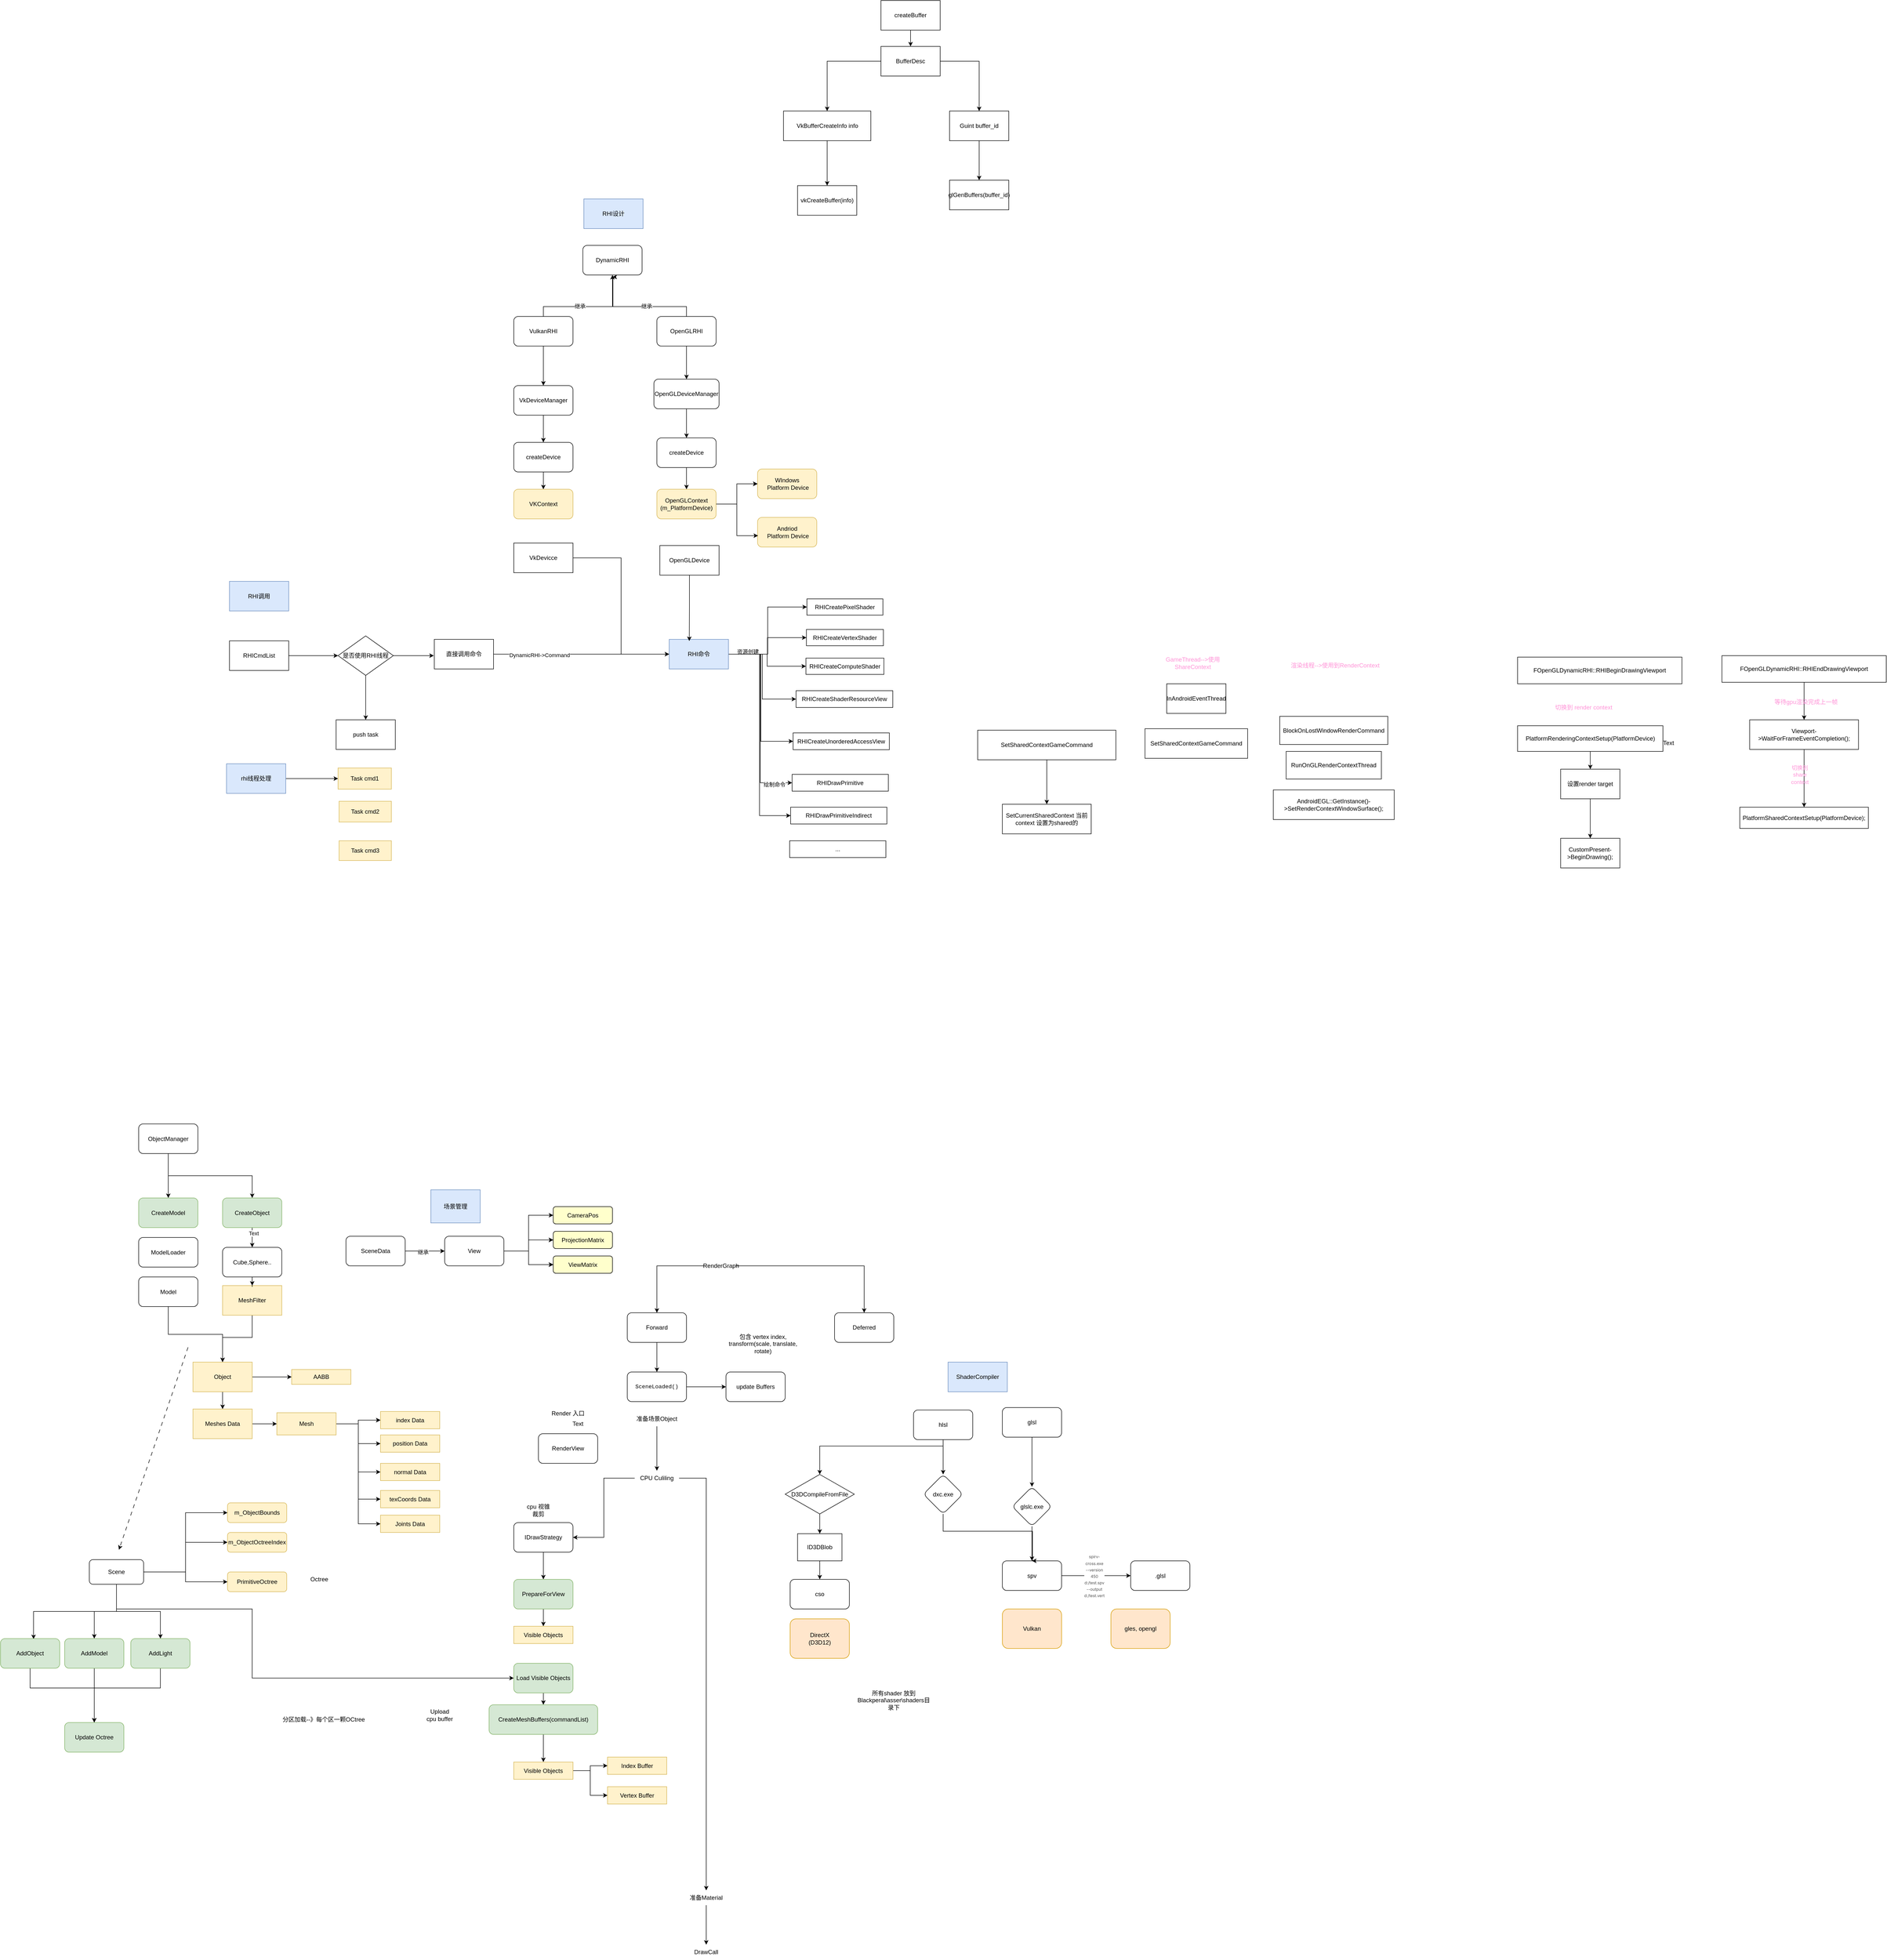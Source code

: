 <mxfile version="26.0.6">
  <diagram name="第 1 页" id="sPAzHPQsa-k4dK7YGP5Q">
    <mxGraphModel dx="1410" dy="3076" grid="0" gridSize="10" guides="1" tooltips="1" connect="1" arrows="1" fold="1" page="1" pageScale="1" pageWidth="827" pageHeight="1169" background="#FFFFFF" math="0" shadow="0">
      <root>
        <mxCell id="0" />
        <mxCell id="1" parent="0" />
        <mxCell id="hUuMY0uO9q-IGBFzty4h-4" value="" style="edgeStyle=orthogonalEdgeStyle;rounded=0;orthogonalLoop=1;jettySize=auto;html=1;" parent="1" source="hUuMY0uO9q-IGBFzty4h-1" target="hUuMY0uO9q-IGBFzty4h-3" edge="1">
          <mxGeometry relative="1" as="geometry" />
        </mxCell>
        <mxCell id="hUuMY0uO9q-IGBFzty4h-5" value="继承" style="edgeLabel;html=1;align=center;verticalAlign=middle;resizable=0;points=[];" parent="hUuMY0uO9q-IGBFzty4h-4" vertex="1" connectable="0">
          <mxGeometry x="-0.098" y="-2" relative="1" as="geometry">
            <mxPoint as="offset" />
          </mxGeometry>
        </mxCell>
        <mxCell id="hUuMY0uO9q-IGBFzty4h-1" value="SceneData" style="rounded=1;whiteSpace=wrap;html=1;" parent="1" vertex="1">
          <mxGeometry x="740" y="205" width="120" height="60" as="geometry" />
        </mxCell>
        <mxCell id="hUuMY0uO9q-IGBFzty4h-2" value="场景管理" style="text;strokeColor=#6c8ebf;align=center;fillColor=#dae8fc;html=1;verticalAlign=middle;whiteSpace=wrap;rounded=0;" parent="1" vertex="1">
          <mxGeometry x="912" y="111" width="100" height="67" as="geometry" />
        </mxCell>
        <mxCell id="hUuMY0uO9q-IGBFzty4h-36" value="" style="edgeStyle=orthogonalEdgeStyle;rounded=0;orthogonalLoop=1;jettySize=auto;html=1;" parent="1" source="hUuMY0uO9q-IGBFzty4h-3" target="hUuMY0uO9q-IGBFzty4h-35" edge="1">
          <mxGeometry relative="1" as="geometry" />
        </mxCell>
        <mxCell id="hUuMY0uO9q-IGBFzty4h-37" value="" style="edgeStyle=orthogonalEdgeStyle;rounded=0;orthogonalLoop=1;jettySize=auto;html=1;" parent="1" source="hUuMY0uO9q-IGBFzty4h-3" target="hUuMY0uO9q-IGBFzty4h-35" edge="1">
          <mxGeometry relative="1" as="geometry" />
        </mxCell>
        <mxCell id="hUuMY0uO9q-IGBFzty4h-38" value="" style="edgeStyle=orthogonalEdgeStyle;rounded=0;orthogonalLoop=1;jettySize=auto;html=1;" parent="1" source="hUuMY0uO9q-IGBFzty4h-3" target="hUuMY0uO9q-IGBFzty4h-35" edge="1">
          <mxGeometry relative="1" as="geometry" />
        </mxCell>
        <mxCell id="hUuMY0uO9q-IGBFzty4h-40" value="" style="edgeStyle=orthogonalEdgeStyle;rounded=0;orthogonalLoop=1;jettySize=auto;html=1;" parent="1" source="hUuMY0uO9q-IGBFzty4h-3" target="hUuMY0uO9q-IGBFzty4h-39" edge="1">
          <mxGeometry relative="1" as="geometry" />
        </mxCell>
        <mxCell id="hUuMY0uO9q-IGBFzty4h-41" value="" style="edgeStyle=orthogonalEdgeStyle;rounded=0;orthogonalLoop=1;jettySize=auto;html=1;" parent="1" source="hUuMY0uO9q-IGBFzty4h-3" target="hUuMY0uO9q-IGBFzty4h-39" edge="1">
          <mxGeometry relative="1" as="geometry" />
        </mxCell>
        <mxCell id="hUuMY0uO9q-IGBFzty4h-42" value="" style="edgeStyle=orthogonalEdgeStyle;rounded=0;orthogonalLoop=1;jettySize=auto;html=1;" parent="1" source="hUuMY0uO9q-IGBFzty4h-3" target="hUuMY0uO9q-IGBFzty4h-39" edge="1">
          <mxGeometry relative="1" as="geometry" />
        </mxCell>
        <mxCell id="hUuMY0uO9q-IGBFzty4h-44" style="edgeStyle=orthogonalEdgeStyle;rounded=0;orthogonalLoop=1;jettySize=auto;html=1;entryX=0;entryY=0.5;entryDx=0;entryDy=0;" parent="1" source="hUuMY0uO9q-IGBFzty4h-3" target="hUuMY0uO9q-IGBFzty4h-43" edge="1">
          <mxGeometry relative="1" as="geometry" />
        </mxCell>
        <mxCell id="hUuMY0uO9q-IGBFzty4h-3" value="View" style="whiteSpace=wrap;html=1;rounded=1;" parent="1" vertex="1">
          <mxGeometry x="940" y="205" width="120" height="60" as="geometry" />
        </mxCell>
        <mxCell id="MgfRzgL3T6wmWOwImIbP-51" value="" style="edgeStyle=orthogonalEdgeStyle;rounded=0;orthogonalLoop=1;jettySize=auto;html=1;" parent="1" source="hUuMY0uO9q-IGBFzty4h-6" target="MgfRzgL3T6wmWOwImIbP-50" edge="1">
          <mxGeometry relative="1" as="geometry" />
        </mxCell>
        <mxCell id="hUuMY0uO9q-IGBFzty4h-6" value="IDrawStrategy" style="rounded=1;whiteSpace=wrap;html=1;" parent="1" vertex="1">
          <mxGeometry x="1080" y="785" width="120" height="60" as="geometry" />
        </mxCell>
        <mxCell id="hUuMY0uO9q-IGBFzty4h-7" value="cpu 视锥裁剪" style="text;strokeColor=none;align=center;fillColor=none;html=1;verticalAlign=middle;whiteSpace=wrap;rounded=0;" parent="1" vertex="1">
          <mxGeometry x="1100" y="745" width="60" height="30" as="geometry" />
        </mxCell>
        <mxCell id="hUuMY0uO9q-IGBFzty4h-8" value="RenderView" style="rounded=1;whiteSpace=wrap;html=1;" parent="1" vertex="1">
          <mxGeometry x="1130" y="605" width="120" height="60" as="geometry" />
        </mxCell>
        <mxCell id="hUuMY0uO9q-IGBFzty4h-9" value="Render 入口" style="text;strokeColor=none;align=center;fillColor=none;html=1;verticalAlign=middle;whiteSpace=wrap;rounded=0;" parent="1" vertex="1">
          <mxGeometry x="1155" y="550" width="70" height="27.5" as="geometry" />
        </mxCell>
        <mxCell id="tY09kojCzDSQ_a5AY4Xm-8" style="edgeStyle=orthogonalEdgeStyle;rounded=0;orthogonalLoop=1;jettySize=auto;html=1;entryX=0.5;entryY=0;entryDx=0;entryDy=0;" parent="1" source="hUuMY0uO9q-IGBFzty4h-10" target="tY09kojCzDSQ_a5AY4Xm-5" edge="1">
          <mxGeometry relative="1" as="geometry" />
        </mxCell>
        <mxCell id="hUuMY0uO9q-IGBFzty4h-10" value="Forward" style="rounded=1;whiteSpace=wrap;html=1;" parent="1" vertex="1">
          <mxGeometry x="1310" y="360" width="120" height="60" as="geometry" />
        </mxCell>
        <mxCell id="hUuMY0uO9q-IGBFzty4h-13" style="edgeStyle=orthogonalEdgeStyle;rounded=0;orthogonalLoop=1;jettySize=auto;html=1;entryX=0.5;entryY=0;entryDx=0;entryDy=0;" parent="1" source="hUuMY0uO9q-IGBFzty4h-11" target="hUuMY0uO9q-IGBFzty4h-10" edge="1">
          <mxGeometry relative="1" as="geometry" />
        </mxCell>
        <mxCell id="hUuMY0uO9q-IGBFzty4h-15" style="edgeStyle=orthogonalEdgeStyle;rounded=0;orthogonalLoop=1;jettySize=auto;html=1;" parent="1" source="hUuMY0uO9q-IGBFzty4h-11" target="hUuMY0uO9q-IGBFzty4h-12" edge="1">
          <mxGeometry relative="1" as="geometry" />
        </mxCell>
        <mxCell id="hUuMY0uO9q-IGBFzty4h-11" value="RenderGraph" style="text;strokeColor=none;align=center;fillColor=none;html=1;verticalAlign=middle;whiteSpace=wrap;rounded=0;" parent="1" vertex="1">
          <mxGeometry x="1470" y="250" width="60" height="30" as="geometry" />
        </mxCell>
        <mxCell id="hUuMY0uO9q-IGBFzty4h-12" value="Deferred" style="rounded=1;whiteSpace=wrap;html=1;" parent="1" vertex="1">
          <mxGeometry x="1730" y="360" width="120" height="60" as="geometry" />
        </mxCell>
        <mxCell id="hUuMY0uO9q-IGBFzty4h-18" value="" style="edgeStyle=orthogonalEdgeStyle;rounded=0;orthogonalLoop=1;jettySize=auto;html=1;" parent="1" source="hUuMY0uO9q-IGBFzty4h-16" target="hUuMY0uO9q-IGBFzty4h-17" edge="1">
          <mxGeometry relative="1" as="geometry" />
        </mxCell>
        <mxCell id="hUuMY0uO9q-IGBFzty4h-16" value="准备场景Object" style="text;strokeColor=none;align=center;fillColor=none;html=1;verticalAlign=middle;whiteSpace=wrap;rounded=0;" parent="1" vertex="1">
          <mxGeometry x="1325" y="560" width="90" height="30" as="geometry" />
        </mxCell>
        <mxCell id="hUuMY0uO9q-IGBFzty4h-20" value="" style="edgeStyle=orthogonalEdgeStyle;rounded=0;orthogonalLoop=1;jettySize=auto;html=1;" parent="1" source="hUuMY0uO9q-IGBFzty4h-17" target="hUuMY0uO9q-IGBFzty4h-19" edge="1">
          <mxGeometry relative="1" as="geometry" />
        </mxCell>
        <mxCell id="MgfRzgL3T6wmWOwImIbP-49" style="edgeStyle=orthogonalEdgeStyle;rounded=0;orthogonalLoop=1;jettySize=auto;html=1;entryX=1;entryY=0.5;entryDx=0;entryDy=0;" parent="1" source="hUuMY0uO9q-IGBFzty4h-17" target="hUuMY0uO9q-IGBFzty4h-6" edge="1">
          <mxGeometry relative="1" as="geometry" />
        </mxCell>
        <mxCell id="hUuMY0uO9q-IGBFzty4h-17" value="CPU Culiling" style="text;strokeColor=none;align=center;fillColor=none;html=1;verticalAlign=middle;whiteSpace=wrap;rounded=0;" parent="1" vertex="1">
          <mxGeometry x="1325" y="680" width="90" height="30" as="geometry" />
        </mxCell>
        <mxCell id="hUuMY0uO9q-IGBFzty4h-22" value="" style="edgeStyle=orthogonalEdgeStyle;rounded=0;orthogonalLoop=1;jettySize=auto;html=1;" parent="1" source="hUuMY0uO9q-IGBFzty4h-19" target="hUuMY0uO9q-IGBFzty4h-21" edge="1">
          <mxGeometry relative="1" as="geometry" />
        </mxCell>
        <mxCell id="hUuMY0uO9q-IGBFzty4h-19" value="准备Material" style="text;strokeColor=none;align=center;fillColor=none;html=1;verticalAlign=middle;whiteSpace=wrap;rounded=0;" parent="1" vertex="1">
          <mxGeometry x="1430" y="1530" width="80" height="30" as="geometry" />
        </mxCell>
        <mxCell id="hUuMY0uO9q-IGBFzty4h-21" value="DrawCall" style="text;strokeColor=none;align=center;fillColor=none;html=1;verticalAlign=middle;whiteSpace=wrap;rounded=0;" parent="1" vertex="1">
          <mxGeometry x="1430" y="1640" width="80" height="30" as="geometry" />
        </mxCell>
        <mxCell id="hUuMY0uO9q-IGBFzty4h-25" value="" style="edgeStyle=orthogonalEdgeStyle;rounded=0;orthogonalLoop=1;jettySize=auto;html=1;entryX=0.558;entryY=0.017;entryDx=0;entryDy=0;entryPerimeter=0;exitX=0.5;exitY=1;exitDx=0;exitDy=0;" parent="1" source="hUuMY0uO9q-IGBFzty4h-23" target="MgfRzgL3T6wmWOwImIbP-8" edge="1">
          <mxGeometry relative="1" as="geometry">
            <mxPoint x="140" y="980" as="targetPoint" />
          </mxGeometry>
        </mxCell>
        <mxCell id="MgfRzgL3T6wmWOwImIbP-2" value="" style="edgeStyle=orthogonalEdgeStyle;rounded=0;orthogonalLoop=1;jettySize=auto;html=1;entryX=0;entryY=0.5;entryDx=0;entryDy=0;" parent="1" source="hUuMY0uO9q-IGBFzty4h-23" target="MgfRzgL3T6wmWOwImIbP-1" edge="1">
          <mxGeometry relative="1" as="geometry">
            <mxPoint x="420" y="810" as="targetPoint" />
          </mxGeometry>
        </mxCell>
        <mxCell id="MgfRzgL3T6wmWOwImIbP-4" style="edgeStyle=orthogonalEdgeStyle;rounded=0;orthogonalLoop=1;jettySize=auto;html=1;entryX=0;entryY=0.5;entryDx=0;entryDy=0;" parent="1" source="hUuMY0uO9q-IGBFzty4h-23" target="MgfRzgL3T6wmWOwImIbP-3" edge="1">
          <mxGeometry relative="1" as="geometry" />
        </mxCell>
        <mxCell id="MgfRzgL3T6wmWOwImIbP-7" style="edgeStyle=orthogonalEdgeStyle;rounded=0;orthogonalLoop=1;jettySize=auto;html=1;entryX=0;entryY=0.5;entryDx=0;entryDy=0;" parent="1" source="hUuMY0uO9q-IGBFzty4h-23" target="MgfRzgL3T6wmWOwImIbP-6" edge="1">
          <mxGeometry relative="1" as="geometry" />
        </mxCell>
        <mxCell id="MgfRzgL3T6wmWOwImIbP-10" style="edgeStyle=orthogonalEdgeStyle;rounded=0;orthogonalLoop=1;jettySize=auto;html=1;entryX=0.5;entryY=0;entryDx=0;entryDy=0;" parent="1" source="hUuMY0uO9q-IGBFzty4h-23" target="MgfRzgL3T6wmWOwImIbP-9" edge="1">
          <mxGeometry relative="1" as="geometry" />
        </mxCell>
        <mxCell id="MgfRzgL3T6wmWOwImIbP-11" style="edgeStyle=orthogonalEdgeStyle;rounded=0;orthogonalLoop=1;jettySize=auto;html=1;entryX=0.5;entryY=0;entryDx=0;entryDy=0;exitX=0.5;exitY=1;exitDx=0;exitDy=0;" parent="1" source="hUuMY0uO9q-IGBFzty4h-23" target="MgfRzgL3T6wmWOwImIbP-12" edge="1">
          <mxGeometry relative="1" as="geometry">
            <mxPoint x="310" y="1020" as="targetPoint" />
          </mxGeometry>
        </mxCell>
        <mxCell id="MgfRzgL3T6wmWOwImIbP-55" style="edgeStyle=orthogonalEdgeStyle;rounded=0;orthogonalLoop=1;jettySize=auto;html=1;entryX=0;entryY=0.5;entryDx=0;entryDy=0;" parent="1" source="hUuMY0uO9q-IGBFzty4h-23" target="MgfRzgL3T6wmWOwImIbP-54" edge="1">
          <mxGeometry relative="1" as="geometry">
            <Array as="points">
              <mxPoint x="275" y="960" />
              <mxPoint x="550" y="960" />
              <mxPoint x="550" y="1100" />
            </Array>
          </mxGeometry>
        </mxCell>
        <mxCell id="hUuMY0uO9q-IGBFzty4h-23" value="Scene" style="rounded=1;whiteSpace=wrap;html=1;" parent="1" vertex="1">
          <mxGeometry x="220" y="860" width="110" height="50" as="geometry" />
        </mxCell>
        <mxCell id="hUuMY0uO9q-IGBFzty4h-35" value="ProjectionMatrix" style="whiteSpace=wrap;html=1;rounded=1;fillColor=#FFFFCC;" parent="1" vertex="1">
          <mxGeometry x="1160" y="195" width="120" height="35" as="geometry" />
        </mxCell>
        <mxCell id="hUuMY0uO9q-IGBFzty4h-39" value="ViewMatrix" style="whiteSpace=wrap;html=1;rounded=1;fillColor=#FFFFCC;" parent="1" vertex="1">
          <mxGeometry x="1160" y="245" width="120" height="35" as="geometry" />
        </mxCell>
        <mxCell id="hUuMY0uO9q-IGBFzty4h-43" value="CameraPos" style="whiteSpace=wrap;html=1;rounded=1;fillColor=#FFFFCC;" parent="1" vertex="1">
          <mxGeometry x="1160" y="145" width="120" height="35" as="geometry" />
        </mxCell>
        <mxCell id="hUuMY0uO9q-IGBFzty4h-45" value="Octree" style="text;html=1;align=center;verticalAlign=middle;whiteSpace=wrap;rounded=0;" parent="1" vertex="1">
          <mxGeometry x="656" y="885" width="60" height="30" as="geometry" />
        </mxCell>
        <mxCell id="hUuMY0uO9q-IGBFzty4h-47" value="分区加载--》每个区一颗OCtree" style="text;html=1;align=center;verticalAlign=middle;whiteSpace=wrap;rounded=0;" parent="1" vertex="1">
          <mxGeometry x="500" y="1169" width="390" height="30" as="geometry" />
        </mxCell>
        <mxCell id="T4nZsIehLb6WltA8yQbx-1" value="ModelLoader" style="rounded=1;whiteSpace=wrap;html=1;" parent="1" vertex="1">
          <mxGeometry x="320" y="207.5" width="120" height="60" as="geometry" />
        </mxCell>
        <mxCell id="MgfRzgL3T6wmWOwImIbP-20" style="edgeStyle=orthogonalEdgeStyle;rounded=0;orthogonalLoop=1;jettySize=auto;html=1;" parent="1" source="T4nZsIehLb6WltA8yQbx-2" target="MgfRzgL3T6wmWOwImIbP-23" edge="1">
          <mxGeometry relative="1" as="geometry" />
        </mxCell>
        <mxCell id="T4nZsIehLb6WltA8yQbx-2" value="Model" style="rounded=1;whiteSpace=wrap;html=1;" parent="1" vertex="1">
          <mxGeometry x="320" y="287.5" width="120" height="60" as="geometry" />
        </mxCell>
        <mxCell id="MgfRzgL3T6wmWOwImIbP-1" value="m_ObjectBounds" style="whiteSpace=wrap;html=1;rounded=1;fillColor=#fff2cc;strokeColor=#d6b656;" parent="1" vertex="1">
          <mxGeometry x="500" y="745" width="120" height="40" as="geometry" />
        </mxCell>
        <mxCell id="MgfRzgL3T6wmWOwImIbP-3" value="m_ObjectOctreeIndex" style="whiteSpace=wrap;html=1;rounded=1;fillColor=#fff2cc;strokeColor=#d6b656;" parent="1" vertex="1">
          <mxGeometry x="500" y="805" width="120" height="40" as="geometry" />
        </mxCell>
        <mxCell id="MgfRzgL3T6wmWOwImIbP-6" value="PrimitiveOctree" style="whiteSpace=wrap;html=1;rounded=1;fillColor=#fff2cc;strokeColor=#d6b656;" parent="1" vertex="1">
          <mxGeometry x="500" y="885" width="120" height="40" as="geometry" />
        </mxCell>
        <mxCell id="MgfRzgL3T6wmWOwImIbP-41" style="edgeStyle=orthogonalEdgeStyle;rounded=0;orthogonalLoop=1;jettySize=auto;html=1;" parent="1" source="MgfRzgL3T6wmWOwImIbP-8" target="MgfRzgL3T6wmWOwImIbP-40" edge="1">
          <mxGeometry relative="1" as="geometry">
            <Array as="points">
              <mxPoint x="100" y="1120" />
              <mxPoint x="230" y="1120" />
            </Array>
          </mxGeometry>
        </mxCell>
        <mxCell id="MgfRzgL3T6wmWOwImIbP-8" value="AddObject" style="rounded=1;whiteSpace=wrap;html=1;fillColor=#d5e8d4;strokeColor=#82b366;" parent="1" vertex="1">
          <mxGeometry x="40" y="1020" width="120" height="60" as="geometry" />
        </mxCell>
        <mxCell id="MgfRzgL3T6wmWOwImIbP-42" style="edgeStyle=orthogonalEdgeStyle;rounded=0;orthogonalLoop=1;jettySize=auto;html=1;entryX=0.5;entryY=0;entryDx=0;entryDy=0;" parent="1" source="MgfRzgL3T6wmWOwImIbP-9" target="MgfRzgL3T6wmWOwImIbP-40" edge="1">
          <mxGeometry relative="1" as="geometry" />
        </mxCell>
        <mxCell id="MgfRzgL3T6wmWOwImIbP-9" value="AddModel" style="rounded=1;whiteSpace=wrap;html=1;fillColor=#d5e8d4;strokeColor=#82b366;" parent="1" vertex="1">
          <mxGeometry x="170" y="1020" width="120" height="60" as="geometry" />
        </mxCell>
        <mxCell id="MgfRzgL3T6wmWOwImIbP-43" style="edgeStyle=orthogonalEdgeStyle;rounded=0;orthogonalLoop=1;jettySize=auto;html=1;" parent="1" source="MgfRzgL3T6wmWOwImIbP-12" target="MgfRzgL3T6wmWOwImIbP-40" edge="1">
          <mxGeometry relative="1" as="geometry">
            <Array as="points">
              <mxPoint x="364" y="1120" />
              <mxPoint x="230" y="1120" />
            </Array>
          </mxGeometry>
        </mxCell>
        <mxCell id="MgfRzgL3T6wmWOwImIbP-12" value="AddLight" style="rounded=1;whiteSpace=wrap;html=1;fillColor=#d5e8d4;strokeColor=#82b366;" parent="1" vertex="1">
          <mxGeometry x="304" y="1020" width="120" height="60" as="geometry" />
        </mxCell>
        <mxCell id="MgfRzgL3T6wmWOwImIbP-15" style="edgeStyle=orthogonalEdgeStyle;rounded=0;orthogonalLoop=1;jettySize=auto;html=1;entryX=0.5;entryY=0;entryDx=0;entryDy=0;" parent="1" source="MgfRzgL3T6wmWOwImIbP-13" target="MgfRzgL3T6wmWOwImIbP-14" edge="1">
          <mxGeometry relative="1" as="geometry" />
        </mxCell>
        <mxCell id="MgfRzgL3T6wmWOwImIbP-16" style="edgeStyle=orthogonalEdgeStyle;rounded=0;orthogonalLoop=1;jettySize=auto;html=1;entryX=0.5;entryY=0;entryDx=0;entryDy=0;exitX=0.5;exitY=1;exitDx=0;exitDy=0;" parent="1" source="MgfRzgL3T6wmWOwImIbP-13" target="MgfRzgL3T6wmWOwImIbP-17" edge="1">
          <mxGeometry relative="1" as="geometry">
            <mxPoint x="440" y="117.5" as="targetPoint" />
          </mxGeometry>
        </mxCell>
        <mxCell id="MgfRzgL3T6wmWOwImIbP-13" value="ObjectManager" style="rounded=1;whiteSpace=wrap;html=1;" parent="1" vertex="1">
          <mxGeometry x="320" y="-22.5" width="120" height="60" as="geometry" />
        </mxCell>
        <mxCell id="MgfRzgL3T6wmWOwImIbP-14" value="CreateModel" style="rounded=1;whiteSpace=wrap;html=1;fillColor=#d5e8d4;strokeColor=#82b366;" parent="1" vertex="1">
          <mxGeometry x="320" y="127.5" width="120" height="60" as="geometry" />
        </mxCell>
        <mxCell id="MgfRzgL3T6wmWOwImIbP-19" style="edgeStyle=orthogonalEdgeStyle;rounded=0;orthogonalLoop=1;jettySize=auto;html=1;" parent="1" source="MgfRzgL3T6wmWOwImIbP-17" target="Yjt_kYv23aOcVGi6wH0f-3" edge="1">
          <mxGeometry relative="1" as="geometry" />
        </mxCell>
        <mxCell id="Yjt_kYv23aOcVGi6wH0f-2" value="Text" style="edgeLabel;html=1;align=center;verticalAlign=middle;resizable=0;points=[];" parent="MgfRzgL3T6wmWOwImIbP-19" vertex="1" connectable="0">
          <mxGeometry x="-0.45" y="3" relative="1" as="geometry">
            <mxPoint as="offset" />
          </mxGeometry>
        </mxCell>
        <mxCell id="MgfRzgL3T6wmWOwImIbP-17" value="CreateObject" style="rounded=1;whiteSpace=wrap;html=1;fillColor=#d5e8d4;strokeColor=#82b366;" parent="1" vertex="1">
          <mxGeometry x="490" y="127.5" width="120" height="60" as="geometry" />
        </mxCell>
        <mxCell id="MgfRzgL3T6wmWOwImIbP-22" value="" style="edgeStyle=orthogonalEdgeStyle;rounded=0;orthogonalLoop=1;jettySize=auto;html=1;exitX=1;exitY=0.5;exitDx=0;exitDy=0;" parent="1" source="MgfRzgL3T6wmWOwImIbP-23" target="MgfRzgL3T6wmWOwImIbP-21" edge="1">
          <mxGeometry relative="1" as="geometry" />
        </mxCell>
        <mxCell id="MgfRzgL3T6wmWOwImIbP-26" value="" style="edgeStyle=orthogonalEdgeStyle;rounded=0;orthogonalLoop=1;jettySize=auto;html=1;" parent="1" source="MgfRzgL3T6wmWOwImIbP-18" target="MgfRzgL3T6wmWOwImIbP-25" edge="1">
          <mxGeometry relative="1" as="geometry" />
        </mxCell>
        <mxCell id="MgfRzgL3T6wmWOwImIbP-18" value="Meshes Data" style="rounded=0;whiteSpace=wrap;html=1;fillColor=#fff2cc;strokeColor=#d6b656;" parent="1" vertex="1">
          <mxGeometry x="430" y="555" width="120" height="60" as="geometry" />
        </mxCell>
        <mxCell id="MgfRzgL3T6wmWOwImIbP-21" value="AABB" style="whiteSpace=wrap;html=1;fillColor=#fff2cc;strokeColor=#d6b656;rounded=0;" parent="1" vertex="1">
          <mxGeometry x="630" y="475" width="120" height="30" as="geometry" />
        </mxCell>
        <mxCell id="MgfRzgL3T6wmWOwImIbP-24" style="edgeStyle=orthogonalEdgeStyle;rounded=0;orthogonalLoop=1;jettySize=auto;html=1;entryX=0.5;entryY=0;entryDx=0;entryDy=0;" parent="1" source="MgfRzgL3T6wmWOwImIbP-23" target="MgfRzgL3T6wmWOwImIbP-18" edge="1">
          <mxGeometry relative="1" as="geometry" />
        </mxCell>
        <mxCell id="MgfRzgL3T6wmWOwImIbP-23" value="Object" style="rounded=0;whiteSpace=wrap;html=1;fillColor=#fff2cc;strokeColor=#d6b656;" parent="1" vertex="1">
          <mxGeometry x="430" y="460" width="120" height="60" as="geometry" />
        </mxCell>
        <mxCell id="MgfRzgL3T6wmWOwImIbP-28" value="" style="edgeStyle=orthogonalEdgeStyle;rounded=0;orthogonalLoop=1;jettySize=auto;html=1;" parent="1" source="MgfRzgL3T6wmWOwImIbP-25" target="MgfRzgL3T6wmWOwImIbP-27" edge="1">
          <mxGeometry relative="1" as="geometry" />
        </mxCell>
        <mxCell id="MgfRzgL3T6wmWOwImIbP-30" value="" style="edgeStyle=orthogonalEdgeStyle;rounded=0;orthogonalLoop=1;jettySize=auto;html=1;" parent="1" source="MgfRzgL3T6wmWOwImIbP-25" target="MgfRzgL3T6wmWOwImIbP-27" edge="1">
          <mxGeometry relative="1" as="geometry" />
        </mxCell>
        <mxCell id="MgfRzgL3T6wmWOwImIbP-32" style="edgeStyle=orthogonalEdgeStyle;rounded=0;orthogonalLoop=1;jettySize=auto;html=1;entryX=0;entryY=0.5;entryDx=0;entryDy=0;" parent="1" source="MgfRzgL3T6wmWOwImIbP-25" target="MgfRzgL3T6wmWOwImIbP-31" edge="1">
          <mxGeometry relative="1" as="geometry" />
        </mxCell>
        <mxCell id="MgfRzgL3T6wmWOwImIbP-37" style="edgeStyle=orthogonalEdgeStyle;rounded=0;orthogonalLoop=1;jettySize=auto;html=1;entryX=0;entryY=0.5;entryDx=0;entryDy=0;exitX=1;exitY=0.5;exitDx=0;exitDy=0;" parent="1" source="MgfRzgL3T6wmWOwImIbP-25" target="MgfRzgL3T6wmWOwImIbP-33" edge="1">
          <mxGeometry relative="1" as="geometry" />
        </mxCell>
        <mxCell id="MgfRzgL3T6wmWOwImIbP-38" style="edgeStyle=orthogonalEdgeStyle;rounded=0;orthogonalLoop=1;jettySize=auto;html=1;entryX=0;entryY=0.5;entryDx=0;entryDy=0;" parent="1" source="MgfRzgL3T6wmWOwImIbP-25" target="MgfRzgL3T6wmWOwImIbP-34" edge="1">
          <mxGeometry relative="1" as="geometry" />
        </mxCell>
        <mxCell id="MgfRzgL3T6wmWOwImIbP-39" style="edgeStyle=orthogonalEdgeStyle;rounded=0;orthogonalLoop=1;jettySize=auto;html=1;entryX=0;entryY=0.5;entryDx=0;entryDy=0;" parent="1" source="MgfRzgL3T6wmWOwImIbP-25" target="MgfRzgL3T6wmWOwImIbP-35" edge="1">
          <mxGeometry relative="1" as="geometry" />
        </mxCell>
        <mxCell id="MgfRzgL3T6wmWOwImIbP-25" value="Mesh" style="whiteSpace=wrap;html=1;fillColor=#fff2cc;strokeColor=#d6b656;rounded=0;" parent="1" vertex="1">
          <mxGeometry x="600" y="562.5" width="120" height="45" as="geometry" />
        </mxCell>
        <mxCell id="MgfRzgL3T6wmWOwImIbP-27" value="index Data" style="whiteSpace=wrap;html=1;fillColor=#fff2cc;strokeColor=#d6b656;rounded=0;" parent="1" vertex="1">
          <mxGeometry x="810" y="560" width="120" height="35" as="geometry" />
        </mxCell>
        <mxCell id="MgfRzgL3T6wmWOwImIbP-31" value="position Data" style="whiteSpace=wrap;html=1;fillColor=#fff2cc;strokeColor=#d6b656;rounded=0;" parent="1" vertex="1">
          <mxGeometry x="810" y="607.5" width="120" height="35" as="geometry" />
        </mxCell>
        <mxCell id="MgfRzgL3T6wmWOwImIbP-33" value="normal&lt;span style=&quot;color: rgba(0, 0, 0, 0); font-family: monospace; font-size: 0px; text-align: start; text-wrap: nowrap;&quot;&gt;%3CmxGraphModel%3E%3Croot%3E%3CmxCell%20id%3D%220%22%2F%3E%3CmxCell%20id%3D%221%22%20parent%3D%220%22%2F%3E%3CmxCell%20id%3D%222%22%20value%3D%22position%20Data%22%20style%3D%22whiteSpace%3Dwrap%3Bhtml%3D1%3BfillColor%3D%23fff2cc%3BstrokeColor%3D%23d6b656%3Brounded%3D0%3B%22%20vertex%3D%221%22%20parent%3D%221%22%3E%3CmxGeometry%20x%3D%22810%22%20y%3D%22607.5%22%20width%3D%22120%22%20height%3D%2235%22%20as%3D%22geometry%22%2F%3E%3C%2FmxCell%3E%3C%2Froot%3E%3C%2FmxGraphModel%3E&lt;/span&gt;&amp;nbsp;Data" style="whiteSpace=wrap;html=1;fillColor=#fff2cc;strokeColor=#d6b656;rounded=0;" parent="1" vertex="1">
          <mxGeometry x="810" y="665" width="120" height="35" as="geometry" />
        </mxCell>
        <mxCell id="MgfRzgL3T6wmWOwImIbP-34" value="texCoords&lt;span style=&quot;color: rgba(0, 0, 0, 0); font-family: monospace; font-size: 0px; text-align: start; text-wrap: nowrap;&quot;&gt;%3CmxGraphModel%3E%3Croot%3E%3CmxCell%20id%3D%220%22%2F%3E%3CmxCell%20id%3D%221%22%20parent%3D%220%22%2F%3E%3CmxCell%20id%3D%222%22%20value%3D%22normal%26lt%3Bspan%20style%3D%26quot%3Bcolor%3A%20rgba(0%2C%200%2C%200%2C%200)%3B%20font-family%3A%20monospace%3B%20font-size%3A%200px%3B%20text-align%3A%20start%3B%20text-wrap%3A%20nowrap%3B%26quot%3B%26gt%3B%253CmxGraphModel%253E%253Croot%253E%253CmxCell%2520id%253D%25220%2522%252F%253E%253CmxCell%2520id%253D%25221%2522%2520parent%253D%25220%2522%252F%253E%253CmxCell%2520id%253D%25222%2522%2520value%253D%2522position%2520Data%2522%2520style%253D%2522whiteSpace%253Dwrap%253Bhtml%253D1%253BfillColor%253D%2523fff2cc%253BstrokeColor%253D%2523d6b656%253Brounded%253D0%253B%2522%2520vertex%253D%25221%2522%2520parent%253D%25221%2522%253E%253CmxGeometry%2520x%253D%2522810%2522%2520y%253D%2522607.5%2522%2520width%253D%2522120%2522%2520height%253D%252235%2522%2520as%253D%2522geometry%2522%252F%253E%253C%252FmxCell%253E%253C%252Froot%253E%253C%252FmxGraphModel%253E%26lt%3B%2Fspan%26gt%3B%26amp%3Bnbsp%3BData%22%20style%3D%22whiteSpace%3Dwrap%3Bhtml%3D1%3BfillColor%3D%23fff2cc%3BstrokeColor%3D%23d6b656%3Brounded%3D0%3B%22%20vertex%3D%221%22%20parent%3D%221%22%3E%3CmxGeometry%20x%3D%22800%22%20y%3D%22665%22%20width%3D%22120%22%20height%3D%2235%22%20as%3D%22geometry%22%2F%3E%3C%2FmxCell%3E%3C%2Froot%3E%3C%2FmxGraphModel%3E&lt;/span&gt;&amp;nbsp;Data" style="whiteSpace=wrap;html=1;fillColor=#fff2cc;strokeColor=#d6b656;rounded=0;" parent="1" vertex="1">
          <mxGeometry x="810" y="720" width="120" height="35" as="geometry" />
        </mxCell>
        <mxCell id="MgfRzgL3T6wmWOwImIbP-35" value="Joints&lt;span style=&quot;color: rgba(0, 0, 0, 0); font-family: monospace; font-size: 0px; text-align: start; text-wrap: nowrap;&quot;&gt;%3CmxGraphModel%3E%3Croot%3E%3CmxCell%20id%3D%220%22%2F%3E%3CmxCell%20id%3D%221%22%20parent%3D%220%22%2F%3E%3CmxCell%20id%3D%222%22%20value%3D%22normal%26lt%3Bspan%20style%3D%26quot%3Bcolor%3A%20rgba(0%2C%200%2C%200%2C%200)%3B%20font-family%3A%20monospace%3B%20font-size%3A%200px%3B%20text-align%3A%20start%3B%20text-wrap%3A%20nowrap%3B%26quot%3B%26gt%3B%253CmxGraphModel%253E%253Croot%253E%253CmxCell%2520id%253D%25220%2522%252F%253E%253CmxCell%2520id%253D%25221%2522%2520parent%253D%25220%2522%252F%253E%253CmxCell%2520id%253D%25222%2522%2520value%253D%2522position%2520Data%2522%2520style%253D%2522whiteSpace%253Dwrap%253Bhtml%253D1%253BfillColor%253D%2523fff2cc%253BstrokeColor%253D%2523d6b656%253Brounded%253D0%253B%2522%2520vertex%253D%25221%2522%2520parent%253D%25221%2522%253E%253CmxGeometry%2520x%253D%2522810%2522%2520y%253D%2522607.5%2522%2520width%253D%2522120%2522%2520height%253D%252235%2522%2520as%253D%2522geometry%2522%252F%253E%253C%252FmxCell%253E%253C%252Froot%253E%253C%252FmxGraphModel%253E%26lt%3B%2Fspan%26gt%3B%26amp%3Bnbsp%3BData%22%20style%3D%22whiteSpace%3Dwrap%3Bhtml%3D1%3BfillColor%3D%23fff2cc%3BstrokeColor%3D%23d6b656%3Brounded%3D0%3B%22%20vertex%3D%221%22%20parent%3D%221%22%3E%3CmxGeometry%20x%3D%22800%22%20y%3D%22665%22%20width%3D%22120%22%20height%3D%2235%22%20as%3D%22geometry%22%2F%3E%3C%2FmxCell%3E%3C%2Froot%3E%3C%2FmxGraphModel%3E&lt;/span&gt;&amp;nbsp;Data" style="whiteSpace=wrap;html=1;fillColor=#fff2cc;strokeColor=#d6b656;rounded=0;" parent="1" vertex="1">
          <mxGeometry x="810" y="770" width="120" height="35" as="geometry" />
        </mxCell>
        <mxCell id="MgfRzgL3T6wmWOwImIbP-40" value="Update Octree" style="rounded=1;whiteSpace=wrap;html=1;fillColor=#d5e8d4;strokeColor=#82b366;" parent="1" vertex="1">
          <mxGeometry x="170" y="1190" width="120" height="60" as="geometry" />
        </mxCell>
        <mxCell id="MgfRzgL3T6wmWOwImIbP-48" value="" style="endArrow=classic;html=1;rounded=0;dashed=1;dashPattern=8 8;" parent="1" edge="1">
          <mxGeometry width="50" height="50" relative="1" as="geometry">
            <mxPoint x="420" y="430" as="sourcePoint" />
            <mxPoint x="280" y="840" as="targetPoint" />
          </mxGeometry>
        </mxCell>
        <mxCell id="MgfRzgL3T6wmWOwImIbP-53" style="edgeStyle=orthogonalEdgeStyle;rounded=0;orthogonalLoop=1;jettySize=auto;html=1;entryX=0.5;entryY=0;entryDx=0;entryDy=0;" parent="1" source="MgfRzgL3T6wmWOwImIbP-50" target="MgfRzgL3T6wmWOwImIbP-52" edge="1">
          <mxGeometry relative="1" as="geometry" />
        </mxCell>
        <mxCell id="MgfRzgL3T6wmWOwImIbP-50" value="PrepareForView" style="whiteSpace=wrap;html=1;rounded=1;fillColor=#d5e8d4;strokeColor=#82b366;" parent="1" vertex="1">
          <mxGeometry x="1080" y="900" width="120" height="60" as="geometry" />
        </mxCell>
        <mxCell id="MgfRzgL3T6wmWOwImIbP-52" value="Visible Objects" style="whiteSpace=wrap;html=1;fillColor=#fff2cc;strokeColor=#d6b656;rounded=0;" parent="1" vertex="1">
          <mxGeometry x="1080" y="995" width="120" height="35" as="geometry" />
        </mxCell>
        <mxCell id="MgfRzgL3T6wmWOwImIbP-59" value="" style="edgeStyle=orthogonalEdgeStyle;rounded=0;orthogonalLoop=1;jettySize=auto;html=1;entryX=0.5;entryY=0;entryDx=0;entryDy=0;" parent="1" source="MgfRzgL3T6wmWOwImIbP-54" target="MgfRzgL3T6wmWOwImIbP-60" edge="1">
          <mxGeometry relative="1" as="geometry">
            <mxPoint x="1140.059" y="1154" as="targetPoint" />
          </mxGeometry>
        </mxCell>
        <mxCell id="MgfRzgL3T6wmWOwImIbP-54" value="Load Visible Objects" style="whiteSpace=wrap;html=1;rounded=1;fillColor=#d5e8d4;strokeColor=#82b366;" parent="1" vertex="1">
          <mxGeometry x="1080" y="1070" width="120" height="60" as="geometry" />
        </mxCell>
        <mxCell id="MgfRzgL3T6wmWOwImIbP-63" value="" style="edgeStyle=orthogonalEdgeStyle;rounded=0;orthogonalLoop=1;jettySize=auto;html=1;" parent="1" source="MgfRzgL3T6wmWOwImIbP-56" target="MgfRzgL3T6wmWOwImIbP-62" edge="1">
          <mxGeometry relative="1" as="geometry" />
        </mxCell>
        <mxCell id="MgfRzgL3T6wmWOwImIbP-65" style="edgeStyle=orthogonalEdgeStyle;rounded=0;orthogonalLoop=1;jettySize=auto;html=1;entryX=0;entryY=0.5;entryDx=0;entryDy=0;" parent="1" source="MgfRzgL3T6wmWOwImIbP-56" target="MgfRzgL3T6wmWOwImIbP-64" edge="1">
          <mxGeometry relative="1" as="geometry" />
        </mxCell>
        <mxCell id="MgfRzgL3T6wmWOwImIbP-56" value="Visible Objects" style="whiteSpace=wrap;html=1;fillColor=#fff2cc;strokeColor=#d6b656;rounded=0;" parent="1" vertex="1">
          <mxGeometry x="1080" y="1270" width="120" height="35" as="geometry" />
        </mxCell>
        <mxCell id="MgfRzgL3T6wmWOwImIbP-61" style="edgeStyle=orthogonalEdgeStyle;rounded=0;orthogonalLoop=1;jettySize=auto;html=1;entryX=0.5;entryY=0;entryDx=0;entryDy=0;" parent="1" source="MgfRzgL3T6wmWOwImIbP-60" target="MgfRzgL3T6wmWOwImIbP-56" edge="1">
          <mxGeometry relative="1" as="geometry" />
        </mxCell>
        <mxCell id="MgfRzgL3T6wmWOwImIbP-60" value="CreateMeshBuffers(commandList)" style="whiteSpace=wrap;html=1;rounded=1;fillColor=#d5e8d4;strokeColor=#82b366;" parent="1" vertex="1">
          <mxGeometry x="1030" y="1154" width="220" height="60" as="geometry" />
        </mxCell>
        <mxCell id="MgfRzgL3T6wmWOwImIbP-62" value="Index Buffer" style="whiteSpace=wrap;html=1;fillColor=#fff2cc;strokeColor=#d6b656;rounded=0;" parent="1" vertex="1">
          <mxGeometry x="1270" y="1260" width="120" height="35" as="geometry" />
        </mxCell>
        <mxCell id="MgfRzgL3T6wmWOwImIbP-64" value="Vertex Buffer" style="whiteSpace=wrap;html=1;fillColor=#fff2cc;strokeColor=#d6b656;rounded=0;" parent="1" vertex="1">
          <mxGeometry x="1270" y="1320" width="120" height="35" as="geometry" />
        </mxCell>
        <mxCell id="6-FD1GlZugfx3W7xpsyo-1" value="ShaderCompiler" style="rounded=0;whiteSpace=wrap;html=1;fillColor=#dae8fc;strokeColor=#6c8ebf;" parent="1" vertex="1">
          <mxGeometry x="1960" y="460" width="120" height="60" as="geometry" />
        </mxCell>
        <mxCell id="6-FD1GlZugfx3W7xpsyo-9" style="edgeStyle=orthogonalEdgeStyle;rounded=0;orthogonalLoop=1;jettySize=auto;html=1;entryX=0.5;entryY=0;entryDx=0;entryDy=0;" parent="1" source="6-FD1GlZugfx3W7xpsyo-2" target="6-FD1GlZugfx3W7xpsyo-8" edge="1">
          <mxGeometry relative="1" as="geometry" />
        </mxCell>
        <mxCell id="6-FD1GlZugfx3W7xpsyo-19" style="edgeStyle=orthogonalEdgeStyle;rounded=0;orthogonalLoop=1;jettySize=auto;html=1;entryX=0.5;entryY=0;entryDx=0;entryDy=0;" parent="1" source="6-FD1GlZugfx3W7xpsyo-2" target="6-FD1GlZugfx3W7xpsyo-12" edge="1">
          <mxGeometry relative="1" as="geometry">
            <Array as="points">
              <mxPoint x="1950" y="630" />
              <mxPoint x="1700" y="630" />
            </Array>
          </mxGeometry>
        </mxCell>
        <mxCell id="6-FD1GlZugfx3W7xpsyo-2" value="hlsl" style="rounded=1;whiteSpace=wrap;html=1;" parent="1" vertex="1">
          <mxGeometry x="1890" y="557" width="120" height="60" as="geometry" />
        </mxCell>
        <mxCell id="tY09kojCzDSQ_a5AY4Xm-3" style="edgeStyle=orthogonalEdgeStyle;rounded=0;orthogonalLoop=1;jettySize=auto;html=1;entryX=0;entryY=0.5;entryDx=0;entryDy=0;" parent="1" source="6-FD1GlZugfx3W7xpsyo-3" target="tY09kojCzDSQ_a5AY4Xm-2" edge="1">
          <mxGeometry relative="1" as="geometry" />
        </mxCell>
        <mxCell id="tY09kojCzDSQ_a5AY4Xm-4" value="&lt;span style=&quot;color: rgb(77, 77, 77); font-family: -apple-system, &amp;quot;SF UI Text&amp;quot;, Arial, &amp;quot;PingFang SC&amp;quot;, &amp;quot;Hiragino Sans GB&amp;quot;, &amp;quot;Microsoft YaHei&amp;quot;, &amp;quot;WenQuanYi Micro Hei&amp;quot;, sans-serif, SimHei, SimSun; text-align: start; text-wrap: wrap;&quot;&gt;&lt;font style=&quot;font-size: 8px;&quot;&gt;spirv-cross.exe --version 450 d:/test.spv --output d:/test.vert&lt;/font&gt;&lt;/span&gt;" style="edgeLabel;html=1;align=center;verticalAlign=middle;resizable=0;points=[];" parent="tY09kojCzDSQ_a5AY4Xm-3" vertex="1" connectable="0">
          <mxGeometry x="-0.057" y="1" relative="1" as="geometry">
            <mxPoint y="1" as="offset" />
          </mxGeometry>
        </mxCell>
        <mxCell id="6-FD1GlZugfx3W7xpsyo-3" value="spv" style="rounded=1;whiteSpace=wrap;html=1;" parent="1" vertex="1">
          <mxGeometry x="2070" y="862.5" width="120" height="60" as="geometry" />
        </mxCell>
        <mxCell id="6-FD1GlZugfx3W7xpsyo-6" value="" style="edgeStyle=orthogonalEdgeStyle;rounded=0;orthogonalLoop=1;jettySize=auto;html=1;" parent="1" source="6-FD1GlZugfx3W7xpsyo-4" target="6-FD1GlZugfx3W7xpsyo-5" edge="1">
          <mxGeometry relative="1" as="geometry" />
        </mxCell>
        <mxCell id="6-FD1GlZugfx3W7xpsyo-4" value="glsl" style="rounded=1;whiteSpace=wrap;html=1;" parent="1" vertex="1">
          <mxGeometry x="2070" y="552" width="120" height="60" as="geometry" />
        </mxCell>
        <mxCell id="6-FD1GlZugfx3W7xpsyo-7" style="edgeStyle=orthogonalEdgeStyle;rounded=0;orthogonalLoop=1;jettySize=auto;html=1;entryX=0.5;entryY=0;entryDx=0;entryDy=0;" parent="1" source="6-FD1GlZugfx3W7xpsyo-5" target="6-FD1GlZugfx3W7xpsyo-3" edge="1">
          <mxGeometry relative="1" as="geometry" />
        </mxCell>
        <mxCell id="6-FD1GlZugfx3W7xpsyo-5" value="glslc.exe" style="rhombus;whiteSpace=wrap;html=1;rounded=1;" parent="1" vertex="1">
          <mxGeometry x="2090" y="712.5" width="80" height="80" as="geometry" />
        </mxCell>
        <mxCell id="6-FD1GlZugfx3W7xpsyo-10" style="edgeStyle=orthogonalEdgeStyle;rounded=0;orthogonalLoop=1;jettySize=auto;html=1;" parent="1" source="6-FD1GlZugfx3W7xpsyo-8" edge="1">
          <mxGeometry relative="1" as="geometry">
            <mxPoint x="2130" y="862.5" as="targetPoint" />
            <Array as="points">
              <mxPoint x="1950" y="802.5" />
              <mxPoint x="2131" y="802.5" />
            </Array>
          </mxGeometry>
        </mxCell>
        <mxCell id="6-FD1GlZugfx3W7xpsyo-8" value="dxc.exe" style="rhombus;whiteSpace=wrap;html=1;rounded=1;" parent="1" vertex="1">
          <mxGeometry x="1910" y="687.5" width="80" height="80" as="geometry" />
        </mxCell>
        <mxCell id="6-FD1GlZugfx3W7xpsyo-11" value="gles, opengl" style="rounded=1;whiteSpace=wrap;html=1;fillColor=#ffe6cc;strokeColor=#d79b00;" parent="1" vertex="1">
          <mxGeometry x="2290" y="960" width="120" height="80" as="geometry" />
        </mxCell>
        <mxCell id="6-FD1GlZugfx3W7xpsyo-14" value="" style="edgeStyle=orthogonalEdgeStyle;rounded=0;orthogonalLoop=1;jettySize=auto;html=1;" parent="1" source="6-FD1GlZugfx3W7xpsyo-12" target="6-FD1GlZugfx3W7xpsyo-13" edge="1">
          <mxGeometry relative="1" as="geometry" />
        </mxCell>
        <mxCell id="6-FD1GlZugfx3W7xpsyo-12" value="D3DCompileFromFile" style="rhombus;whiteSpace=wrap;html=1;" parent="1" vertex="1">
          <mxGeometry x="1630" y="687.5" width="140" height="80" as="geometry" />
        </mxCell>
        <mxCell id="6-FD1GlZugfx3W7xpsyo-18" style="edgeStyle=orthogonalEdgeStyle;rounded=0;orthogonalLoop=1;jettySize=auto;html=1;entryX=0.5;entryY=0;entryDx=0;entryDy=0;" parent="1" source="6-FD1GlZugfx3W7xpsyo-13" target="6-FD1GlZugfx3W7xpsyo-17" edge="1">
          <mxGeometry relative="1" as="geometry" />
        </mxCell>
        <mxCell id="6-FD1GlZugfx3W7xpsyo-13" value="ID3DBlob" style="whiteSpace=wrap;html=1;" parent="1" vertex="1">
          <mxGeometry x="1655" y="807.5" width="90" height="55" as="geometry" />
        </mxCell>
        <mxCell id="6-FD1GlZugfx3W7xpsyo-15" value="Vulkan" style="rounded=1;whiteSpace=wrap;html=1;fillColor=#ffe6cc;strokeColor=#d79b00;" parent="1" vertex="1">
          <mxGeometry x="2070" y="960" width="120" height="80" as="geometry" />
        </mxCell>
        <mxCell id="6-FD1GlZugfx3W7xpsyo-16" value="DirectX&lt;div&gt;(D3D12)&lt;/div&gt;" style="rounded=1;whiteSpace=wrap;html=1;fillColor=#ffe6cc;strokeColor=#d79b00;" parent="1" vertex="1">
          <mxGeometry x="1640" y="980" width="120" height="80" as="geometry" />
        </mxCell>
        <mxCell id="6-FD1GlZugfx3W7xpsyo-17" value="cso" style="rounded=1;whiteSpace=wrap;html=1;" parent="1" vertex="1">
          <mxGeometry x="1640" y="900" width="120" height="60" as="geometry" />
        </mxCell>
        <mxCell id="6-FD1GlZugfx3W7xpsyo-20" value="所有shader 放到Blackperal\asser\shaders目录下" style="text;html=1;align=center;verticalAlign=middle;whiteSpace=wrap;rounded=0;" parent="1" vertex="1">
          <mxGeometry x="1770" y="1130" width="160" height="30" as="geometry" />
        </mxCell>
        <mxCell id="Yjt_kYv23aOcVGi6wH0f-6" style="edgeStyle=orthogonalEdgeStyle;rounded=0;orthogonalLoop=1;jettySize=auto;html=1;" parent="1" source="Yjt_kYv23aOcVGi6wH0f-1" target="MgfRzgL3T6wmWOwImIbP-23" edge="1">
          <mxGeometry relative="1" as="geometry">
            <Array as="points">
              <mxPoint x="550" y="410" />
              <mxPoint x="490" y="410" />
            </Array>
          </mxGeometry>
        </mxCell>
        <mxCell id="Yjt_kYv23aOcVGi6wH0f-1" value="MeshFilter" style="rounded=0;whiteSpace=wrap;html=1;fillColor=#fff2cc;strokeColor=#d6b656;" parent="1" vertex="1">
          <mxGeometry x="490" y="305" width="120" height="60" as="geometry" />
        </mxCell>
        <mxCell id="Yjt_kYv23aOcVGi6wH0f-5" style="edgeStyle=orthogonalEdgeStyle;rounded=0;orthogonalLoop=1;jettySize=auto;html=1;" parent="1" source="Yjt_kYv23aOcVGi6wH0f-3" target="Yjt_kYv23aOcVGi6wH0f-1" edge="1">
          <mxGeometry relative="1" as="geometry" />
        </mxCell>
        <mxCell id="Yjt_kYv23aOcVGi6wH0f-3" value="Cube,Sphere.." style="rounded=1;whiteSpace=wrap;html=1;" parent="1" vertex="1">
          <mxGeometry x="490" y="227.5" width="120" height="60" as="geometry" />
        </mxCell>
        <mxCell id="tY09kojCzDSQ_a5AY4Xm-2" value=".glsl" style="rounded=1;whiteSpace=wrap;html=1;" parent="1" vertex="1">
          <mxGeometry x="2330" y="862.5" width="120" height="60" as="geometry" />
        </mxCell>
        <mxCell id="tY09kojCzDSQ_a5AY4Xm-7" value="" style="edgeStyle=orthogonalEdgeStyle;rounded=0;orthogonalLoop=1;jettySize=auto;html=1;" parent="1" source="tY09kojCzDSQ_a5AY4Xm-5" target="tY09kojCzDSQ_a5AY4Xm-6" edge="1">
          <mxGeometry relative="1" as="geometry" />
        </mxCell>
        <mxCell id="tY09kojCzDSQ_a5AY4Xm-5" value="&lt;div style=&quot;font-family: Consolas, &amp;quot;Courier New&amp;quot;, monospace; font-size: 11.2px; line-height: 15px; white-space: pre;&quot;&gt;SceneLoaded()&lt;/div&gt;" style="rounded=1;whiteSpace=wrap;html=1;" parent="1" vertex="1">
          <mxGeometry x="1310" y="480" width="120" height="60" as="geometry" />
        </mxCell>
        <mxCell id="tY09kojCzDSQ_a5AY4Xm-6" value="update Buffers" style="whiteSpace=wrap;html=1;rounded=1;" parent="1" vertex="1">
          <mxGeometry x="1510" y="480" width="120" height="60" as="geometry" />
        </mxCell>
        <mxCell id="tY09kojCzDSQ_a5AY4Xm-9" value="Text" style="text;html=1;align=center;verticalAlign=middle;whiteSpace=wrap;rounded=0;" parent="1" vertex="1">
          <mxGeometry x="1180" y="570" width="60" height="30" as="geometry" />
        </mxCell>
        <mxCell id="tY09kojCzDSQ_a5AY4Xm-10" value="包含 vertex index, transform(scale, translate, rotate)" style="text;html=1;align=center;verticalAlign=middle;whiteSpace=wrap;rounded=0;" parent="1" vertex="1">
          <mxGeometry x="1510" y="390" width="150" height="65" as="geometry" />
        </mxCell>
        <mxCell id="tY09kojCzDSQ_a5AY4Xm-13" value="Upload cpu buffer" style="text;html=1;align=center;verticalAlign=middle;whiteSpace=wrap;rounded=0;" parent="1" vertex="1">
          <mxGeometry x="900" y="1160" width="60" height="30" as="geometry" />
        </mxCell>
        <mxCell id="9GmTmXGZ_OdnxfaaxI5Z-8" style="edgeStyle=orthogonalEdgeStyle;rounded=0;orthogonalLoop=1;jettySize=auto;html=1;" parent="1" source="9GmTmXGZ_OdnxfaaxI5Z-3" edge="1">
          <mxGeometry relative="1" as="geometry">
            <mxPoint x="1280" y="-1738" as="targetPoint" />
            <Array as="points">
              <mxPoint x="1430" y="-1678" />
              <mxPoint x="1281" y="-1678" />
            </Array>
          </mxGeometry>
        </mxCell>
        <mxCell id="9GmTmXGZ_OdnxfaaxI5Z-9" value="继承" style="edgeLabel;html=1;align=center;verticalAlign=middle;resizable=0;points=[];" parent="9GmTmXGZ_OdnxfaaxI5Z-8" vertex="1" connectable="0">
          <mxGeometry x="-0.118" y="-1" relative="1" as="geometry">
            <mxPoint as="offset" />
          </mxGeometry>
        </mxCell>
        <mxCell id="exIawiy5185HnBz7a9_Q-6" style="edgeStyle=orthogonalEdgeStyle;rounded=0;orthogonalLoop=1;jettySize=auto;html=1;" parent="1" source="9GmTmXGZ_OdnxfaaxI5Z-3" target="exIawiy5185HnBz7a9_Q-5" edge="1">
          <mxGeometry relative="1" as="geometry" />
        </mxCell>
        <mxCell id="9GmTmXGZ_OdnxfaaxI5Z-3" value="OpenGLRHI" style="rounded=1;whiteSpace=wrap;html=1;" parent="1" vertex="1">
          <mxGeometry x="1370" y="-1658" width="120" height="60" as="geometry" />
        </mxCell>
        <mxCell id="9GmTmXGZ_OdnxfaaxI5Z-7" style="edgeStyle=orthogonalEdgeStyle;rounded=0;orthogonalLoop=1;jettySize=auto;html=1;" parent="1" source="9GmTmXGZ_OdnxfaaxI5Z-4" target="9GmTmXGZ_OdnxfaaxI5Z-5" edge="1">
          <mxGeometry relative="1" as="geometry">
            <Array as="points">
              <mxPoint x="1140" y="-1678" />
              <mxPoint x="1280" y="-1678" />
            </Array>
          </mxGeometry>
        </mxCell>
        <mxCell id="9GmTmXGZ_OdnxfaaxI5Z-10" value="继承" style="edgeLabel;html=1;align=center;verticalAlign=middle;resizable=0;points=[];" parent="9GmTmXGZ_OdnxfaaxI5Z-7" vertex="1" connectable="0">
          <mxGeometry x="-0.161" y="1" relative="1" as="geometry">
            <mxPoint as="offset" />
          </mxGeometry>
        </mxCell>
        <mxCell id="exIawiy5185HnBz7a9_Q-2" value="" style="edgeStyle=orthogonalEdgeStyle;rounded=0;orthogonalLoop=1;jettySize=auto;html=1;" parent="1" source="9GmTmXGZ_OdnxfaaxI5Z-4" target="exIawiy5185HnBz7a9_Q-1" edge="1">
          <mxGeometry relative="1" as="geometry" />
        </mxCell>
        <mxCell id="9GmTmXGZ_OdnxfaaxI5Z-4" value="VulkanRHI" style="rounded=1;whiteSpace=wrap;html=1;" parent="1" vertex="1">
          <mxGeometry x="1080" y="-1658" width="120" height="60" as="geometry" />
        </mxCell>
        <mxCell id="9GmTmXGZ_OdnxfaaxI5Z-5" value="DynamicRHI" style="rounded=1;whiteSpace=wrap;html=1;" parent="1" vertex="1">
          <mxGeometry x="1220" y="-1802" width="120" height="60" as="geometry" />
        </mxCell>
        <mxCell id="9GmTmXGZ_OdnxfaaxI5Z-6" value="RHI设计" style="rounded=0;whiteSpace=wrap;html=1;fillColor=#dae8fc;strokeColor=#6c8ebf;" parent="1" vertex="1">
          <mxGeometry x="1222" y="-1896" width="120" height="60" as="geometry" />
        </mxCell>
        <mxCell id="SHw92BA_TAHmziNj3AmA-1" value="SetCurrentSharedContext 当前context 设置为shared的" style="rounded=0;whiteSpace=wrap;html=1;" parent="1" vertex="1">
          <mxGeometry x="2070" y="-670" width="180" height="60" as="geometry" />
        </mxCell>
        <mxCell id="SHw92BA_TAHmziNj3AmA-3" style="edgeStyle=orthogonalEdgeStyle;rounded=0;orthogonalLoop=1;jettySize=auto;html=1;entryX=0.5;entryY=0;entryDx=0;entryDy=0;" parent="1" source="SHw92BA_TAHmziNj3AmA-2" target="SHw92BA_TAHmziNj3AmA-1" edge="1">
          <mxGeometry relative="1" as="geometry" />
        </mxCell>
        <mxCell id="SHw92BA_TAHmziNj3AmA-2" value="SetSharedContextGameCommand" style="rounded=0;whiteSpace=wrap;html=1;" parent="1" vertex="1">
          <mxGeometry x="2020" y="-820" width="280" height="60" as="geometry" />
        </mxCell>
        <mxCell id="jwasZNmnOU-MQqfCZxc1-1" value="RunOnGLRenderContextThread" style="rounded=0;whiteSpace=wrap;html=1;" parent="1" vertex="1">
          <mxGeometry x="2645" y="-777" width="193" height="56" as="geometry" />
        </mxCell>
        <mxCell id="jwasZNmnOU-MQqfCZxc1-2" value="&lt;font style=&quot;color: rgb(255, 147, 215);&quot;&gt;渲染线程--&amp;gt;使用到RenderContext&lt;/font&gt;" style="text;html=1;align=center;verticalAlign=middle;whiteSpace=wrap;rounded=0;" parent="1" vertex="1">
          <mxGeometry x="2638" y="-966" width="213" height="30" as="geometry" />
        </mxCell>
        <mxCell id="jwasZNmnOU-MQqfCZxc1-3" value="AndroidEGL::GetInstance()-&amp;gt;SetRenderContextWindowSurface();" style="rounded=0;whiteSpace=wrap;html=1;" parent="1" vertex="1">
          <mxGeometry x="2619" y="-699" width="245" height="60" as="geometry" />
        </mxCell>
        <mxCell id="jwasZNmnOU-MQqfCZxc1-4" value="BlockOnLostWindowRenderCommand" style="rounded=0;whiteSpace=wrap;html=1;" parent="1" vertex="1">
          <mxGeometry x="2632" y="-848" width="219" height="57" as="geometry" />
        </mxCell>
        <mxCell id="jwasZNmnOU-MQqfCZxc1-5" value="InAndroidEventThread" style="rounded=0;whiteSpace=wrap;html=1;" parent="1" vertex="1">
          <mxGeometry x="2403" y="-914" width="120" height="60" as="geometry" />
        </mxCell>
        <mxCell id="jwasZNmnOU-MQqfCZxc1-6" value="&lt;font style=&quot;color: rgb(255, 147, 215);&quot;&gt;GameThread--&amp;gt;使用 ShareContext&lt;/font&gt;" style="text;html=1;align=center;verticalAlign=middle;whiteSpace=wrap;rounded=0;" parent="1" vertex="1">
          <mxGeometry x="2385" y="-971" width="142" height="30" as="geometry" />
        </mxCell>
        <mxCell id="jwasZNmnOU-MQqfCZxc1-7" value="SetSharedContextGameCommand" style="rounded=0;whiteSpace=wrap;html=1;" parent="1" vertex="1">
          <mxGeometry x="2359" y="-823" width="208" height="60" as="geometry" />
        </mxCell>
        <mxCell id="jwasZNmnOU-MQqfCZxc1-8" value="FOpenGLDynamicRHI::RHIBeginDrawingViewport" style="rounded=0;whiteSpace=wrap;html=1;" parent="1" vertex="1">
          <mxGeometry x="3114" y="-968" width="333" height="54" as="geometry" />
        </mxCell>
        <mxCell id="jwasZNmnOU-MQqfCZxc1-13" value="" style="edgeStyle=orthogonalEdgeStyle;rounded=0;orthogonalLoop=1;jettySize=auto;html=1;" parent="1" source="jwasZNmnOU-MQqfCZxc1-9" target="jwasZNmnOU-MQqfCZxc1-12" edge="1">
          <mxGeometry relative="1" as="geometry" />
        </mxCell>
        <mxCell id="jwasZNmnOU-MQqfCZxc1-9" value="PlatformRenderingContextSetup(PlatformDevice)" style="rounded=0;whiteSpace=wrap;html=1;" parent="1" vertex="1">
          <mxGeometry x="3114" y="-829" width="294.5" height="52" as="geometry" />
        </mxCell>
        <mxCell id="jwasZNmnOU-MQqfCZxc1-11" value="&lt;font style=&quot;color: rgb(255, 147, 215);&quot;&gt;切换到 render context&lt;/font&gt;" style="text;html=1;align=center;verticalAlign=middle;whiteSpace=wrap;rounded=0;" parent="1" vertex="1">
          <mxGeometry x="3177" y="-881" width="142" height="30" as="geometry" />
        </mxCell>
        <mxCell id="jwasZNmnOU-MQqfCZxc1-15" value="" style="edgeStyle=orthogonalEdgeStyle;rounded=0;orthogonalLoop=1;jettySize=auto;html=1;" parent="1" source="jwasZNmnOU-MQqfCZxc1-12" target="jwasZNmnOU-MQqfCZxc1-14" edge="1">
          <mxGeometry relative="1" as="geometry" />
        </mxCell>
        <mxCell id="jwasZNmnOU-MQqfCZxc1-12" value="设置render target" style="whiteSpace=wrap;html=1;rounded=0;" parent="1" vertex="1">
          <mxGeometry x="3201.25" y="-741" width="120" height="60" as="geometry" />
        </mxCell>
        <mxCell id="jwasZNmnOU-MQqfCZxc1-14" value="CustomPresent-&amp;gt;BeginDrawing();" style="whiteSpace=wrap;html=1;rounded=0;" parent="1" vertex="1">
          <mxGeometry x="3201.25" y="-601" width="120" height="60" as="geometry" />
        </mxCell>
        <mxCell id="jwasZNmnOU-MQqfCZxc1-18" value="" style="edgeStyle=orthogonalEdgeStyle;rounded=0;orthogonalLoop=1;jettySize=auto;html=1;" parent="1" source="jwasZNmnOU-MQqfCZxc1-16" target="jwasZNmnOU-MQqfCZxc1-17" edge="1">
          <mxGeometry relative="1" as="geometry" />
        </mxCell>
        <mxCell id="jwasZNmnOU-MQqfCZxc1-16" value="FOpenGLDynamicRHI::RHIEndDrawingViewport" style="rounded=0;whiteSpace=wrap;html=1;" parent="1" vertex="1">
          <mxGeometry x="3528" y="-971" width="333" height="54" as="geometry" />
        </mxCell>
        <mxCell id="jwasZNmnOU-MQqfCZxc1-22" value="" style="edgeStyle=orthogonalEdgeStyle;rounded=0;orthogonalLoop=1;jettySize=auto;html=1;" parent="1" source="jwasZNmnOU-MQqfCZxc1-17" target="jwasZNmnOU-MQqfCZxc1-21" edge="1">
          <mxGeometry relative="1" as="geometry" />
        </mxCell>
        <mxCell id="jwasZNmnOU-MQqfCZxc1-17" value="Viewport-&amp;gt;WaitForFrameEventCompletion();" style="whiteSpace=wrap;html=1;rounded=0;" parent="1" vertex="1">
          <mxGeometry x="3584.25" y="-841" width="220.5" height="60" as="geometry" />
        </mxCell>
        <mxCell id="jwasZNmnOU-MQqfCZxc1-19" value="Text" style="text;html=1;align=center;verticalAlign=middle;whiteSpace=wrap;rounded=0;" parent="1" vertex="1">
          <mxGeometry x="3390" y="-809" width="60" height="30" as="geometry" />
        </mxCell>
        <mxCell id="jwasZNmnOU-MQqfCZxc1-20" value="&lt;font style=&quot;color: rgb(255, 147, 215);&quot;&gt;等待gpu渲染完成上一帧&lt;/font&gt;" style="text;html=1;align=center;verticalAlign=middle;resizable=0;points=[];autosize=1;strokeColor=none;fillColor=none;" parent="1" vertex="1">
          <mxGeometry x="3625" y="-890" width="146" height="26" as="geometry" />
        </mxCell>
        <mxCell id="jwasZNmnOU-MQqfCZxc1-21" value="PlatformSharedContextSetup(PlatformDevice);" style="whiteSpace=wrap;html=1;rounded=0;" parent="1" vertex="1">
          <mxGeometry x="3564.25" y="-664" width="260.5" height="43" as="geometry" />
        </mxCell>
        <mxCell id="jwasZNmnOU-MQqfCZxc1-24" value="&lt;span style=&quot;color: rgb(255, 147, 215); font-size: 11px; text-wrap-mode: nowrap;&quot;&gt;切换到share context&lt;/span&gt;" style="text;html=1;align=center;verticalAlign=middle;whiteSpace=wrap;rounded=0;" parent="1" vertex="1">
          <mxGeometry x="3656" y="-745" width="60" height="30" as="geometry" />
        </mxCell>
        <mxCell id="exIawiy5185HnBz7a9_Q-10" style="edgeStyle=orthogonalEdgeStyle;rounded=0;orthogonalLoop=1;jettySize=auto;html=1;entryX=0.5;entryY=0;entryDx=0;entryDy=0;" parent="1" source="exIawiy5185HnBz7a9_Q-1" target="exIawiy5185HnBz7a9_Q-3" edge="1">
          <mxGeometry relative="1" as="geometry" />
        </mxCell>
        <mxCell id="exIawiy5185HnBz7a9_Q-1" value="VkDeviceManager" style="rounded=1;whiteSpace=wrap;html=1;" parent="1" vertex="1">
          <mxGeometry x="1080" y="-1518" width="120" height="60" as="geometry" />
        </mxCell>
        <mxCell id="exIawiy5185HnBz7a9_Q-9" style="edgeStyle=orthogonalEdgeStyle;rounded=0;orthogonalLoop=1;jettySize=auto;html=1;" parent="1" source="exIawiy5185HnBz7a9_Q-3" target="exIawiy5185HnBz7a9_Q-8" edge="1">
          <mxGeometry relative="1" as="geometry" />
        </mxCell>
        <mxCell id="exIawiy5185HnBz7a9_Q-3" value="createDevice" style="rounded=1;whiteSpace=wrap;html=1;" parent="1" vertex="1">
          <mxGeometry x="1080" y="-1403" width="120" height="60" as="geometry" />
        </mxCell>
        <mxCell id="exIawiy5185HnBz7a9_Q-13" style="edgeStyle=orthogonalEdgeStyle;rounded=0;orthogonalLoop=1;jettySize=auto;html=1;entryX=0.5;entryY=0;entryDx=0;entryDy=0;" parent="1" source="exIawiy5185HnBz7a9_Q-5" target="exIawiy5185HnBz7a9_Q-12" edge="1">
          <mxGeometry relative="1" as="geometry" />
        </mxCell>
        <mxCell id="exIawiy5185HnBz7a9_Q-5" value="OpenGLDeviceManager" style="rounded=1;whiteSpace=wrap;html=1;" parent="1" vertex="1">
          <mxGeometry x="1364" y="-1531" width="132" height="60" as="geometry" />
        </mxCell>
        <mxCell id="exIawiy5185HnBz7a9_Q-8" value="VKContext" style="rounded=1;whiteSpace=wrap;html=1;fillColor=#fff2cc;strokeColor=#d6b656;" parent="1" vertex="1">
          <mxGeometry x="1080" y="-1308" width="120" height="60" as="geometry" />
        </mxCell>
        <mxCell id="exIawiy5185HnBz7a9_Q-16" value="" style="edgeStyle=orthogonalEdgeStyle;rounded=0;orthogonalLoop=1;jettySize=auto;html=1;" parent="1" source="exIawiy5185HnBz7a9_Q-11" target="exIawiy5185HnBz7a9_Q-15" edge="1">
          <mxGeometry relative="1" as="geometry" />
        </mxCell>
        <mxCell id="exIawiy5185HnBz7a9_Q-17" value="" style="edgeStyle=orthogonalEdgeStyle;rounded=0;orthogonalLoop=1;jettySize=auto;html=1;" parent="1" source="exIawiy5185HnBz7a9_Q-11" target="exIawiy5185HnBz7a9_Q-15" edge="1">
          <mxGeometry relative="1" as="geometry" />
        </mxCell>
        <mxCell id="exIawiy5185HnBz7a9_Q-18" value="" style="edgeStyle=orthogonalEdgeStyle;rounded=0;orthogonalLoop=1;jettySize=auto;html=1;" parent="1" source="exIawiy5185HnBz7a9_Q-11" target="exIawiy5185HnBz7a9_Q-15" edge="1">
          <mxGeometry relative="1" as="geometry" />
        </mxCell>
        <mxCell id="exIawiy5185HnBz7a9_Q-11" value="OpenGLContext&lt;div&gt;(m_PlatformDevice)&lt;/div&gt;" style="rounded=1;whiteSpace=wrap;html=1;fillColor=#fff2cc;strokeColor=#d6b656;" parent="1" vertex="1">
          <mxGeometry x="1370" y="-1308" width="120" height="60" as="geometry" />
        </mxCell>
        <mxCell id="exIawiy5185HnBz7a9_Q-14" style="edgeStyle=orthogonalEdgeStyle;rounded=0;orthogonalLoop=1;jettySize=auto;html=1;entryX=0.5;entryY=0;entryDx=0;entryDy=0;" parent="1" source="exIawiy5185HnBz7a9_Q-12" target="exIawiy5185HnBz7a9_Q-11" edge="1">
          <mxGeometry relative="1" as="geometry" />
        </mxCell>
        <mxCell id="exIawiy5185HnBz7a9_Q-12" value="createDevice" style="rounded=1;whiteSpace=wrap;html=1;" parent="1" vertex="1">
          <mxGeometry x="1370" y="-1412" width="120" height="60" as="geometry" />
        </mxCell>
        <mxCell id="exIawiy5185HnBz7a9_Q-15" value="WIndows&lt;div&gt;&amp;nbsp;Platform Device&lt;/div&gt;" style="whiteSpace=wrap;html=1;fillColor=#fff2cc;strokeColor=#d6b656;rounded=1;" parent="1" vertex="1">
          <mxGeometry x="1574" y="-1349" width="120" height="60" as="geometry" />
        </mxCell>
        <mxCell id="exIawiy5185HnBz7a9_Q-19" value="Andriod&lt;div&gt;&amp;nbsp;Platform Device&lt;/div&gt;" style="whiteSpace=wrap;html=1;fillColor=#fff2cc;strokeColor=#d6b656;rounded=1;" parent="1" vertex="1">
          <mxGeometry x="1574" y="-1251" width="120" height="60" as="geometry" />
        </mxCell>
        <mxCell id="exIawiy5185HnBz7a9_Q-20" style="edgeStyle=orthogonalEdgeStyle;rounded=0;orthogonalLoop=1;jettySize=auto;html=1;entryX=0.008;entryY=0.617;entryDx=0;entryDy=0;entryPerimeter=0;" parent="1" source="exIawiy5185HnBz7a9_Q-11" target="exIawiy5185HnBz7a9_Q-19" edge="1">
          <mxGeometry relative="1" as="geometry" />
        </mxCell>
        <mxCell id="CO3CFtkCNCwFTco5GMCr-1" value="OpenGLDevice" style="rounded=0;whiteSpace=wrap;html=1;" parent="1" vertex="1">
          <mxGeometry x="1376" y="-1194" width="120" height="60" as="geometry" />
        </mxCell>
        <mxCell id="CO3CFtkCNCwFTco5GMCr-24" style="edgeStyle=orthogonalEdgeStyle;rounded=0;orthogonalLoop=1;jettySize=auto;html=1;entryX=0;entryY=0.5;entryDx=0;entryDy=0;" parent="1" source="CO3CFtkCNCwFTco5GMCr-2" target="CO3CFtkCNCwFTco5GMCr-3" edge="1">
          <mxGeometry relative="1" as="geometry" />
        </mxCell>
        <mxCell id="CO3CFtkCNCwFTco5GMCr-2" value="VkDevicce" style="rounded=0;whiteSpace=wrap;html=1;" parent="1" vertex="1">
          <mxGeometry x="1080" y="-1199" width="120" height="60" as="geometry" />
        </mxCell>
        <mxCell id="CO3CFtkCNCwFTco5GMCr-9" style="edgeStyle=orthogonalEdgeStyle;rounded=0;orthogonalLoop=1;jettySize=auto;html=1;entryX=0;entryY=0.5;entryDx=0;entryDy=0;" parent="1" source="CO3CFtkCNCwFTco5GMCr-3" target="CO3CFtkCNCwFTco5GMCr-6" edge="1">
          <mxGeometry relative="1" as="geometry">
            <mxPoint x="1661" y="-1030" as="targetPoint" />
          </mxGeometry>
        </mxCell>
        <mxCell id="CO3CFtkCNCwFTco5GMCr-10" value="资源创建" style="edgeLabel;html=1;align=center;verticalAlign=middle;resizable=0;points=[];" parent="CO3CFtkCNCwFTco5GMCr-9" vertex="1" connectable="0">
          <mxGeometry x="-0.594" y="5" relative="1" as="geometry">
            <mxPoint as="offset" />
          </mxGeometry>
        </mxCell>
        <mxCell id="CO3CFtkCNCwFTco5GMCr-11" style="edgeStyle=orthogonalEdgeStyle;rounded=0;orthogonalLoop=1;jettySize=auto;html=1;entryX=0;entryY=0.5;entryDx=0;entryDy=0;" parent="1" source="CO3CFtkCNCwFTco5GMCr-3" target="CO3CFtkCNCwFTco5GMCr-17" edge="1">
          <mxGeometry relative="1" as="geometry" />
        </mxCell>
        <mxCell id="CO3CFtkCNCwFTco5GMCr-18" value="绘制命令" style="edgeLabel;html=1;align=center;verticalAlign=middle;resizable=0;points=[];" parent="CO3CFtkCNCwFTco5GMCr-11" vertex="1" connectable="0">
          <mxGeometry x="0.813" y="-2" relative="1" as="geometry">
            <mxPoint y="1" as="offset" />
          </mxGeometry>
        </mxCell>
        <mxCell id="CO3CFtkCNCwFTco5GMCr-12" style="edgeStyle=orthogonalEdgeStyle;rounded=0;orthogonalLoop=1;jettySize=auto;html=1;entryX=0;entryY=0.5;entryDx=0;entryDy=0;" parent="1" source="CO3CFtkCNCwFTco5GMCr-3" target="CO3CFtkCNCwFTco5GMCr-7" edge="1">
          <mxGeometry relative="1" as="geometry" />
        </mxCell>
        <mxCell id="CO3CFtkCNCwFTco5GMCr-15" style="edgeStyle=orthogonalEdgeStyle;rounded=0;orthogonalLoop=1;jettySize=auto;html=1;entryX=0;entryY=0.5;entryDx=0;entryDy=0;" parent="1" source="CO3CFtkCNCwFTco5GMCr-3" target="CO3CFtkCNCwFTco5GMCr-13" edge="1">
          <mxGeometry relative="1" as="geometry" />
        </mxCell>
        <mxCell id="CO3CFtkCNCwFTco5GMCr-16" style="edgeStyle=orthogonalEdgeStyle;rounded=0;orthogonalLoop=1;jettySize=auto;html=1;entryX=0;entryY=0.5;entryDx=0;entryDy=0;" parent="1" source="CO3CFtkCNCwFTco5GMCr-3" target="CO3CFtkCNCwFTco5GMCr-14" edge="1">
          <mxGeometry relative="1" as="geometry" />
        </mxCell>
        <mxCell id="CO3CFtkCNCwFTco5GMCr-20" style="edgeStyle=orthogonalEdgeStyle;rounded=0;orthogonalLoop=1;jettySize=auto;html=1;entryX=0;entryY=0.5;entryDx=0;entryDy=0;" parent="1" source="CO3CFtkCNCwFTco5GMCr-3" target="CO3CFtkCNCwFTco5GMCr-19" edge="1">
          <mxGeometry relative="1" as="geometry" />
        </mxCell>
        <mxCell id="CO3CFtkCNCwFTco5GMCr-22" style="edgeStyle=orthogonalEdgeStyle;rounded=0;orthogonalLoop=1;jettySize=auto;html=1;entryX=0;entryY=0.5;entryDx=0;entryDy=0;" parent="1" source="CO3CFtkCNCwFTco5GMCr-3" target="CO3CFtkCNCwFTco5GMCr-4" edge="1">
          <mxGeometry relative="1" as="geometry" />
        </mxCell>
        <mxCell id="CO3CFtkCNCwFTco5GMCr-3" value="RHI命令" style="rounded=0;whiteSpace=wrap;html=1;fillColor=#dae8fc;strokeColor=#6c8ebf;" parent="1" vertex="1">
          <mxGeometry x="1395" y="-1004" width="120" height="60" as="geometry" />
        </mxCell>
        <mxCell id="CO3CFtkCNCwFTco5GMCr-4" value="RHICreatePixelShader" style="whiteSpace=wrap;html=1;rounded=0;" parent="1" vertex="1">
          <mxGeometry x="1674" y="-1086" width="154" height="33" as="geometry" />
        </mxCell>
        <mxCell id="CO3CFtkCNCwFTco5GMCr-6" value="RHICreateVertexShader" style="whiteSpace=wrap;html=1;rounded=0;" parent="1" vertex="1">
          <mxGeometry x="1673" y="-1024" width="156" height="33" as="geometry" />
        </mxCell>
        <mxCell id="CO3CFtkCNCwFTco5GMCr-7" value="RHICreateComputeShader" style="whiteSpace=wrap;html=1;rounded=0;" parent="1" vertex="1">
          <mxGeometry x="1672" y="-966" width="158" height="33" as="geometry" />
        </mxCell>
        <mxCell id="CO3CFtkCNCwFTco5GMCr-13" value="RHICreateShaderResourceView" style="whiteSpace=wrap;html=1;rounded=0;" parent="1" vertex="1">
          <mxGeometry x="1652" y="-900" width="196" height="34" as="geometry" />
        </mxCell>
        <mxCell id="CO3CFtkCNCwFTco5GMCr-14" value="RHICreateUnorderedAccessView" style="whiteSpace=wrap;html=1;rounded=0;" parent="1" vertex="1">
          <mxGeometry x="1646" y="-814.5" width="195" height="34" as="geometry" />
        </mxCell>
        <mxCell id="CO3CFtkCNCwFTco5GMCr-17" value="RHIDrawPrimitive" style="whiteSpace=wrap;html=1;rounded=0;" parent="1" vertex="1">
          <mxGeometry x="1644" y="-730.5" width="195" height="34" as="geometry" />
        </mxCell>
        <mxCell id="CO3CFtkCNCwFTco5GMCr-19" value="RHIDrawPrimitiveIndirect" style="whiteSpace=wrap;html=1;rounded=0;" parent="1" vertex="1">
          <mxGeometry x="1641" y="-664" width="195" height="34" as="geometry" />
        </mxCell>
        <mxCell id="CO3CFtkCNCwFTco5GMCr-21" value="..." style="whiteSpace=wrap;html=1;rounded=0;" parent="1" vertex="1">
          <mxGeometry x="1639" y="-596" width="195" height="34" as="geometry" />
        </mxCell>
        <mxCell id="CO3CFtkCNCwFTco5GMCr-23" style="edgeStyle=orthogonalEdgeStyle;rounded=0;orthogonalLoop=1;jettySize=auto;html=1;entryX=0.339;entryY=0.056;entryDx=0;entryDy=0;entryPerimeter=0;" parent="1" source="CO3CFtkCNCwFTco5GMCr-1" target="CO3CFtkCNCwFTco5GMCr-3" edge="1">
          <mxGeometry relative="1" as="geometry" />
        </mxCell>
        <mxCell id="CO3CFtkCNCwFTco5GMCr-28" value="" style="edgeStyle=orthogonalEdgeStyle;rounded=0;orthogonalLoop=1;jettySize=auto;html=1;" parent="1" source="CO3CFtkCNCwFTco5GMCr-25" target="CO3CFtkCNCwFTco5GMCr-27" edge="1">
          <mxGeometry relative="1" as="geometry" />
        </mxCell>
        <mxCell id="CO3CFtkCNCwFTco5GMCr-25" value="RHICmdList" style="rounded=0;whiteSpace=wrap;html=1;" parent="1" vertex="1">
          <mxGeometry x="504" y="-1001" width="120" height="60" as="geometry" />
        </mxCell>
        <mxCell id="CO3CFtkCNCwFTco5GMCr-26" value="RHI调用" style="rounded=0;whiteSpace=wrap;html=1;fillColor=#dae8fc;strokeColor=#6c8ebf;" parent="1" vertex="1">
          <mxGeometry x="504" y="-1121.5" width="120" height="60" as="geometry" />
        </mxCell>
        <mxCell id="CO3CFtkCNCwFTco5GMCr-30" value="" style="edgeStyle=orthogonalEdgeStyle;rounded=0;orthogonalLoop=1;jettySize=auto;html=1;" parent="1" source="CO3CFtkCNCwFTco5GMCr-27" target="CO3CFtkCNCwFTco5GMCr-29" edge="1">
          <mxGeometry relative="1" as="geometry" />
        </mxCell>
        <mxCell id="CO3CFtkCNCwFTco5GMCr-32" value="" style="edgeStyle=orthogonalEdgeStyle;rounded=0;orthogonalLoop=1;jettySize=auto;html=1;entryX=0;entryY=0.5;entryDx=0;entryDy=0;" parent="1" source="CO3CFtkCNCwFTco5GMCr-27" edge="1">
          <mxGeometry relative="1" as="geometry">
            <mxPoint x="918" y="-971" as="targetPoint" />
          </mxGeometry>
        </mxCell>
        <mxCell id="CO3CFtkCNCwFTco5GMCr-27" value="是否使用RHI线程" style="rhombus;whiteSpace=wrap;html=1;rounded=0;" parent="1" vertex="1">
          <mxGeometry x="724" y="-1011" width="112" height="80" as="geometry" />
        </mxCell>
        <mxCell id="CO3CFtkCNCwFTco5GMCr-29" value="push task" style="whiteSpace=wrap;html=1;rounded=0;" parent="1" vertex="1">
          <mxGeometry x="720" y="-841" width="120" height="60" as="geometry" />
        </mxCell>
        <mxCell id="CO3CFtkCNCwFTco5GMCr-33" style="edgeStyle=orthogonalEdgeStyle;rounded=0;orthogonalLoop=1;jettySize=auto;html=1;entryX=0;entryY=0.5;entryDx=0;entryDy=0;" parent="1" source="CO3CFtkCNCwFTco5GMCr-31" target="CO3CFtkCNCwFTco5GMCr-3" edge="1">
          <mxGeometry relative="1" as="geometry" />
        </mxCell>
        <mxCell id="CO3CFtkCNCwFTco5GMCr-34" value="DynamicRHI-&amp;gt;Command" style="edgeLabel;html=1;align=center;verticalAlign=middle;resizable=0;points=[];" parent="CO3CFtkCNCwFTco5GMCr-33" vertex="1" connectable="0">
          <mxGeometry x="-0.477" y="-2" relative="1" as="geometry">
            <mxPoint as="offset" />
          </mxGeometry>
        </mxCell>
        <mxCell id="CO3CFtkCNCwFTco5GMCr-31" value="直接调用命令" style="whiteSpace=wrap;html=1;rounded=0;" parent="1" vertex="1">
          <mxGeometry x="919" y="-1004" width="120" height="60" as="geometry" />
        </mxCell>
        <mxCell id="CO3CFtkCNCwFTco5GMCr-39" style="edgeStyle=orthogonalEdgeStyle;rounded=0;orthogonalLoop=1;jettySize=auto;html=1;entryX=0;entryY=0.5;entryDx=0;entryDy=0;" parent="1" source="CO3CFtkCNCwFTco5GMCr-35" target="CO3CFtkCNCwFTco5GMCr-36" edge="1">
          <mxGeometry relative="1" as="geometry" />
        </mxCell>
        <mxCell id="CO3CFtkCNCwFTco5GMCr-35" value="rhi线程处理" style="rounded=0;whiteSpace=wrap;html=1;fillColor=#dae8fc;strokeColor=#6c8ebf;" parent="1" vertex="1">
          <mxGeometry x="498" y="-752" width="120" height="60" as="geometry" />
        </mxCell>
        <mxCell id="CO3CFtkCNCwFTco5GMCr-36" value="Task cmd1" style="rounded=0;whiteSpace=wrap;html=1;fillColor=#fff2cc;strokeColor=#d6b656;" parent="1" vertex="1">
          <mxGeometry x="724" y="-743.5" width="108" height="43" as="geometry" />
        </mxCell>
        <mxCell id="CO3CFtkCNCwFTco5GMCr-37" value="Task cmd2" style="rounded=0;whiteSpace=wrap;html=1;fillColor=#fff2cc;strokeColor=#d6b656;" parent="1" vertex="1">
          <mxGeometry x="726" y="-676" width="106" height="42" as="geometry" />
        </mxCell>
        <mxCell id="CO3CFtkCNCwFTco5GMCr-38" value="Task cmd3" style="rounded=0;whiteSpace=wrap;html=1;fillColor=#fff2cc;strokeColor=#d6b656;" parent="1" vertex="1">
          <mxGeometry x="726" y="-596" width="106" height="40" as="geometry" />
        </mxCell>
        <mxCell id="Svf5eh29S_ta_s9XsOOc-6" value="" style="edgeStyle=orthogonalEdgeStyle;rounded=0;orthogonalLoop=1;jettySize=auto;html=1;" edge="1" parent="1" source="Svf5eh29S_ta_s9XsOOc-1" target="Svf5eh29S_ta_s9XsOOc-5">
          <mxGeometry relative="1" as="geometry" />
        </mxCell>
        <mxCell id="Svf5eh29S_ta_s9XsOOc-1" value="createBuffer" style="rounded=0;whiteSpace=wrap;html=1;" vertex="1" parent="1">
          <mxGeometry x="1824" y="-2298" width="120" height="60" as="geometry" />
        </mxCell>
        <mxCell id="Svf5eh29S_ta_s9XsOOc-4" value="" style="edgeStyle=orthogonalEdgeStyle;rounded=0;orthogonalLoop=1;jettySize=auto;html=1;" edge="1" parent="1" source="Svf5eh29S_ta_s9XsOOc-2" target="Svf5eh29S_ta_s9XsOOc-3">
          <mxGeometry relative="1" as="geometry" />
        </mxCell>
        <mxCell id="Svf5eh29S_ta_s9XsOOc-2" value="VkBufferCreateInfo info" style="rounded=0;whiteSpace=wrap;html=1;" vertex="1" parent="1">
          <mxGeometry x="1626.5" y="-2074" width="177" height="60" as="geometry" />
        </mxCell>
        <mxCell id="Svf5eh29S_ta_s9XsOOc-3" value="vkCreateBuffer(info)" style="rounded=0;whiteSpace=wrap;html=1;" vertex="1" parent="1">
          <mxGeometry x="1655" y="-1923" width="120" height="60" as="geometry" />
        </mxCell>
        <mxCell id="Svf5eh29S_ta_s9XsOOc-7" style="edgeStyle=orthogonalEdgeStyle;rounded=0;orthogonalLoop=1;jettySize=auto;html=1;entryX=0.5;entryY=0;entryDx=0;entryDy=0;" edge="1" parent="1" source="Svf5eh29S_ta_s9XsOOc-5" target="Svf5eh29S_ta_s9XsOOc-2">
          <mxGeometry relative="1" as="geometry" />
        </mxCell>
        <mxCell id="Svf5eh29S_ta_s9XsOOc-10" style="edgeStyle=orthogonalEdgeStyle;rounded=0;orthogonalLoop=1;jettySize=auto;html=1;entryX=0.5;entryY=0;entryDx=0;entryDy=0;" edge="1" parent="1" source="Svf5eh29S_ta_s9XsOOc-5" target="Svf5eh29S_ta_s9XsOOc-8">
          <mxGeometry relative="1" as="geometry" />
        </mxCell>
        <mxCell id="Svf5eh29S_ta_s9XsOOc-5" value="BufferDesc" style="rounded=0;whiteSpace=wrap;html=1;" vertex="1" parent="1">
          <mxGeometry x="1824" y="-2205" width="120" height="60" as="geometry" />
        </mxCell>
        <mxCell id="Svf5eh29S_ta_s9XsOOc-11" style="edgeStyle=orthogonalEdgeStyle;rounded=0;orthogonalLoop=1;jettySize=auto;html=1;entryX=0.5;entryY=0;entryDx=0;entryDy=0;" edge="1" parent="1" source="Svf5eh29S_ta_s9XsOOc-8" target="Svf5eh29S_ta_s9XsOOc-9">
          <mxGeometry relative="1" as="geometry" />
        </mxCell>
        <mxCell id="Svf5eh29S_ta_s9XsOOc-8" value="Guint buffer_id" style="rounded=0;whiteSpace=wrap;html=1;" vertex="1" parent="1">
          <mxGeometry x="1963" y="-2074" width="120" height="60" as="geometry" />
        </mxCell>
        <mxCell id="Svf5eh29S_ta_s9XsOOc-9" value="glGenBuffers(buffer_id)" style="rounded=0;whiteSpace=wrap;html=1;" vertex="1" parent="1">
          <mxGeometry x="1963" y="-1934" width="120" height="60" as="geometry" />
        </mxCell>
      </root>
    </mxGraphModel>
  </diagram>
</mxfile>
